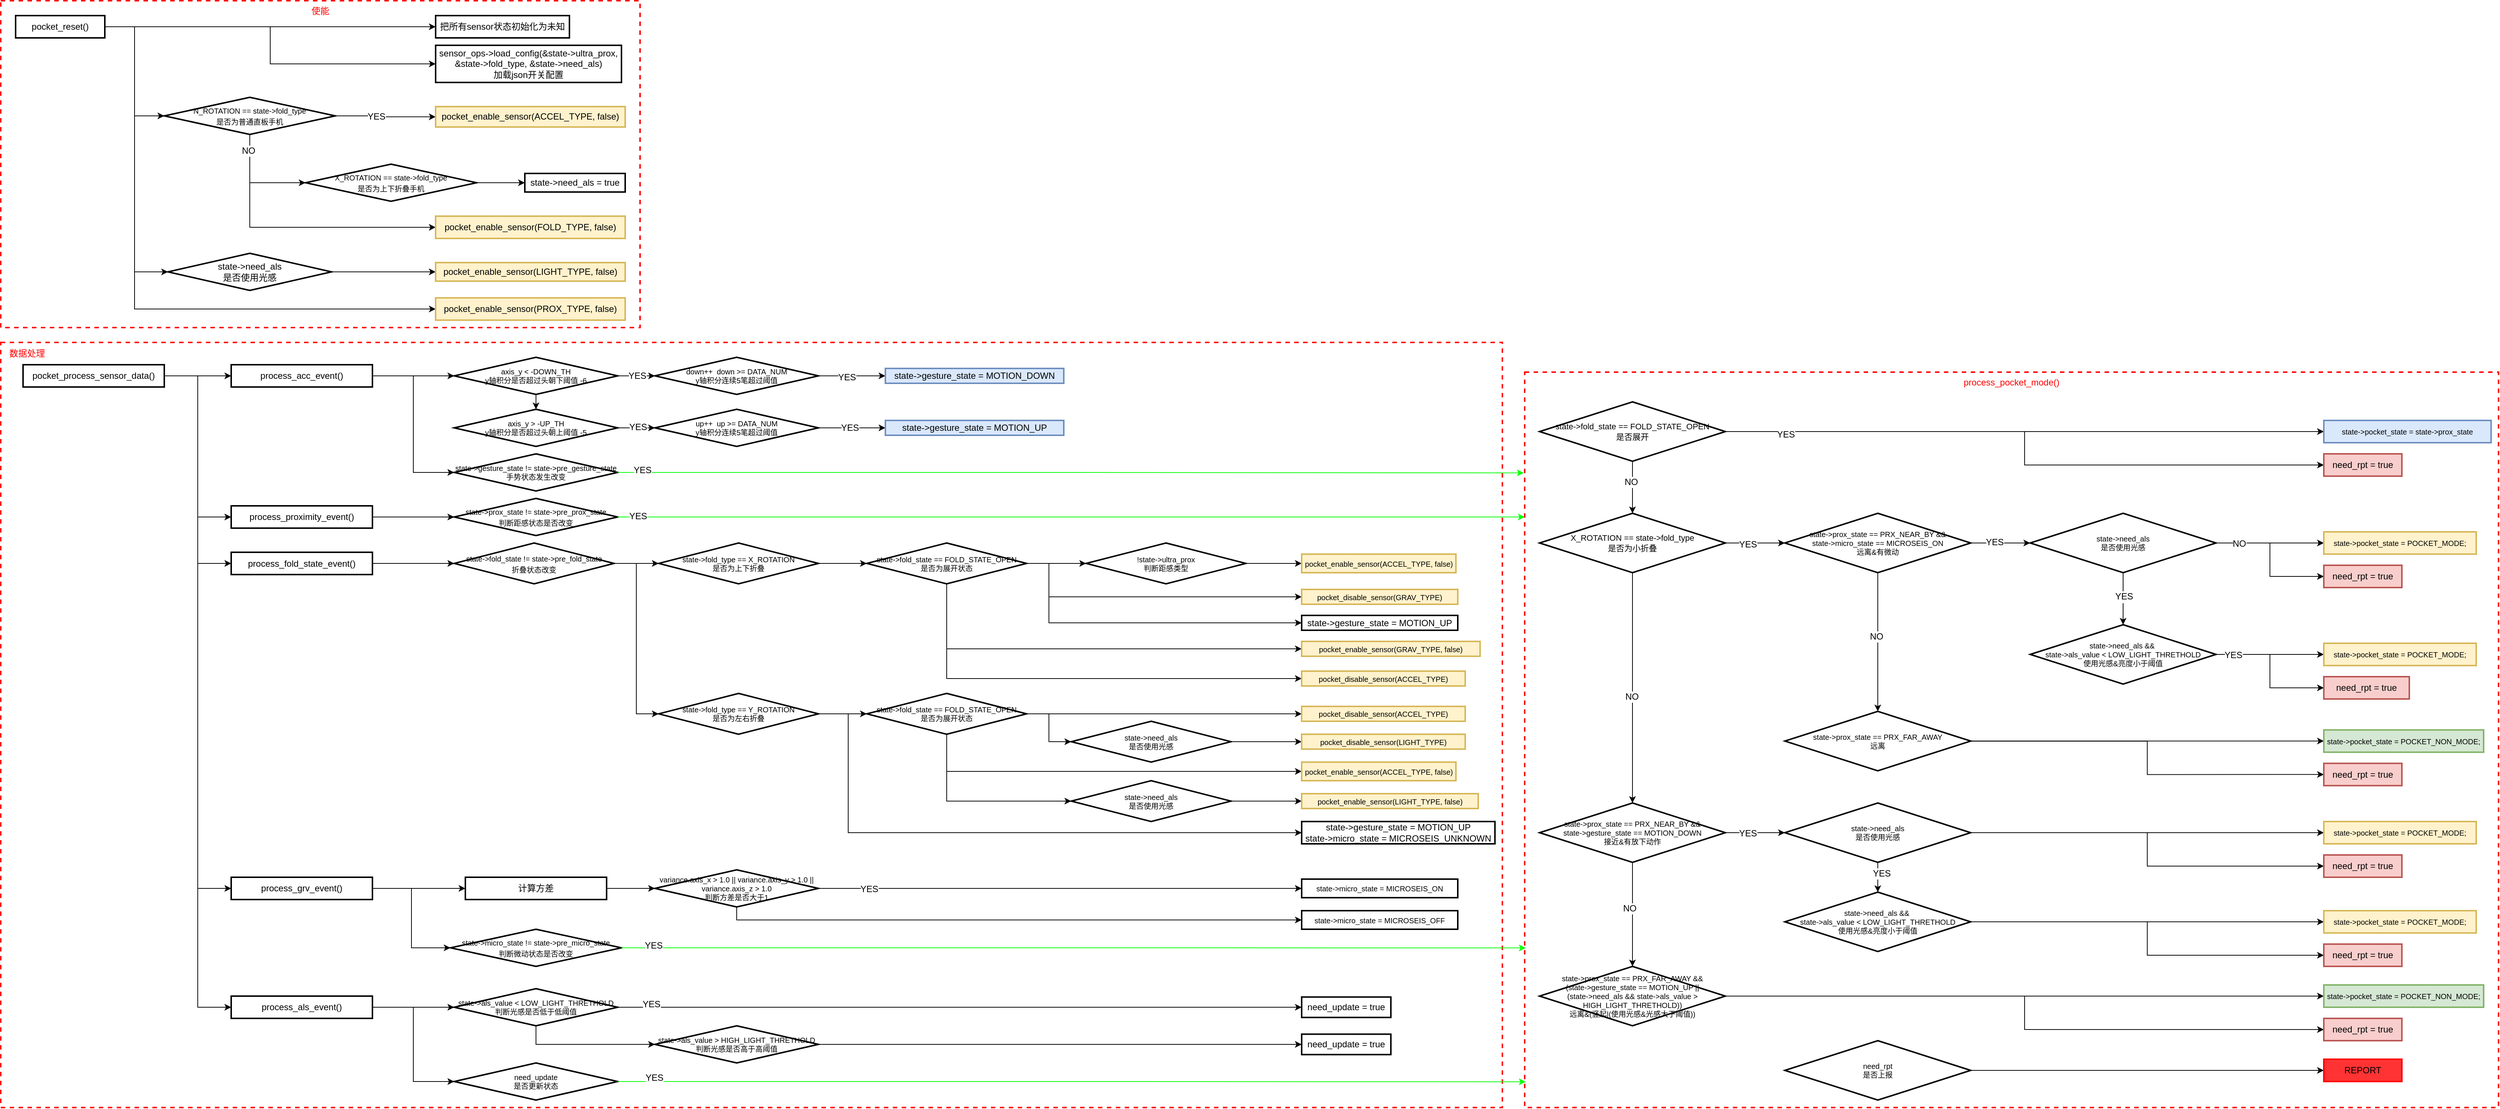 <mxfile version="24.6.5" type="github">
  <diagram name="第 1 页" id="mvP9hgw5OhRqE8Y1hkNj">
    <mxGraphModel dx="6480" dy="946" grid="1" gridSize="10" guides="1" tooltips="1" connect="1" arrows="1" fold="1" page="1" pageScale="1" pageWidth="4681" pageHeight="3300" math="0" shadow="0">
      <root>
        <mxCell id="0" />
        <mxCell id="1" parent="0" />
        <mxCell id="q0KccbDD00Mu1ACWChZq-211" value="" style="group" vertex="1" connectable="0" parent="1">
          <mxGeometry x="-4060" y="1270" width="2020" height="1030" as="geometry" />
        </mxCell>
        <mxCell id="q0KccbDD00Mu1ACWChZq-207" value="" style="group;strokeColor=#FF0000;dashed=1;movable=1;resizable=1;rotatable=1;deletable=1;editable=1;locked=0;connectable=1;container=0;strokeWidth=2;" vertex="1" connectable="0" parent="q0KccbDD00Mu1ACWChZq-211">
          <mxGeometry width="2020" height="1030" as="geometry" />
        </mxCell>
        <mxCell id="q0KccbDD00Mu1ACWChZq-208" value="&lt;font color=&quot;#ff0000&quot;&gt;数据处理&lt;/font&gt;" style="text;html=1;align=center;verticalAlign=middle;resizable=1;points=[];autosize=1;strokeColor=none;fillColor=none;fontFamily=Helvetica;fontSize=12;fontColor=default;movable=1;rotatable=1;deletable=1;editable=1;locked=0;connectable=1;" vertex="1" parent="q0KccbDD00Mu1ACWChZq-211">
          <mxGeometry width="70" height="30" as="geometry" />
        </mxCell>
        <mxCell id="q0KccbDD00Mu1ACWChZq-40" style="edgeStyle=orthogonalEdgeStyle;rounded=0;orthogonalLoop=1;jettySize=auto;html=1;fontFamily=Helvetica;fontSize=12;fontColor=default;movable=1;resizable=1;rotatable=1;deletable=1;editable=1;locked=0;connectable=1;" edge="1" parent="q0KccbDD00Mu1ACWChZq-211" source="q0KccbDD00Mu1ACWChZq-33" target="q0KccbDD00Mu1ACWChZq-34">
          <mxGeometry relative="1" as="geometry" />
        </mxCell>
        <mxCell id="q0KccbDD00Mu1ACWChZq-41" style="edgeStyle=orthogonalEdgeStyle;rounded=0;orthogonalLoop=1;jettySize=auto;html=1;entryX=0;entryY=0.5;entryDx=0;entryDy=0;fontFamily=Helvetica;fontSize=12;fontColor=default;movable=1;resizable=1;rotatable=1;deletable=1;editable=1;locked=0;connectable=1;" edge="1" parent="q0KccbDD00Mu1ACWChZq-211" source="q0KccbDD00Mu1ACWChZq-33" target="q0KccbDD00Mu1ACWChZq-36">
          <mxGeometry relative="1" as="geometry" />
        </mxCell>
        <mxCell id="q0KccbDD00Mu1ACWChZq-42" style="edgeStyle=orthogonalEdgeStyle;rounded=0;orthogonalLoop=1;jettySize=auto;html=1;entryX=0;entryY=0.5;entryDx=0;entryDy=0;fontFamily=Helvetica;fontSize=12;fontColor=default;movable=1;resizable=1;rotatable=1;deletable=1;editable=1;locked=0;connectable=1;" edge="1" parent="q0KccbDD00Mu1ACWChZq-211" source="q0KccbDD00Mu1ACWChZq-33" target="q0KccbDD00Mu1ACWChZq-37">
          <mxGeometry relative="1" as="geometry" />
        </mxCell>
        <mxCell id="q0KccbDD00Mu1ACWChZq-43" style="edgeStyle=orthogonalEdgeStyle;rounded=0;orthogonalLoop=1;jettySize=auto;html=1;entryX=0;entryY=0.5;entryDx=0;entryDy=0;fontFamily=Helvetica;fontSize=12;fontColor=default;movable=1;resizable=1;rotatable=1;deletable=1;editable=1;locked=0;connectable=1;" edge="1" parent="q0KccbDD00Mu1ACWChZq-211" source="q0KccbDD00Mu1ACWChZq-33" target="q0KccbDD00Mu1ACWChZq-38">
          <mxGeometry relative="1" as="geometry" />
        </mxCell>
        <mxCell id="q0KccbDD00Mu1ACWChZq-44" style="edgeStyle=orthogonalEdgeStyle;rounded=0;orthogonalLoop=1;jettySize=auto;html=1;entryX=0;entryY=0.5;entryDx=0;entryDy=0;fontFamily=Helvetica;fontSize=12;fontColor=default;movable=1;resizable=1;rotatable=1;deletable=1;editable=1;locked=0;connectable=1;" edge="1" parent="q0KccbDD00Mu1ACWChZq-211" source="q0KccbDD00Mu1ACWChZq-33" target="q0KccbDD00Mu1ACWChZq-39">
          <mxGeometry relative="1" as="geometry" />
        </mxCell>
        <mxCell id="q0KccbDD00Mu1ACWChZq-33" value="pocket_process_sensor_data()" style="whiteSpace=wrap;html=1;strokeColor=default;strokeWidth=2;align=center;verticalAlign=middle;fontFamily=Helvetica;fontSize=12;fontColor=default;fillColor=default;movable=1;resizable=1;rotatable=1;deletable=1;editable=1;locked=0;connectable=1;" vertex="1" parent="q0KccbDD00Mu1ACWChZq-211">
          <mxGeometry x="30" y="30" width="190" height="30" as="geometry" />
        </mxCell>
        <mxCell id="q0KccbDD00Mu1ACWChZq-195" style="edgeStyle=orthogonalEdgeStyle;rounded=0;orthogonalLoop=1;jettySize=auto;html=1;entryX=0;entryY=0.5;entryDx=0;entryDy=0;fontFamily=Helvetica;fontSize=12;fontColor=default;movable=1;resizable=1;rotatable=1;deletable=1;editable=1;locked=0;connectable=1;" edge="1" parent="q0KccbDD00Mu1ACWChZq-211" source="q0KccbDD00Mu1ACWChZq-39" target="q0KccbDD00Mu1ACWChZq-194">
          <mxGeometry relative="1" as="geometry" />
        </mxCell>
        <mxCell id="q0KccbDD00Mu1ACWChZq-204" style="edgeStyle=orthogonalEdgeStyle;rounded=0;orthogonalLoop=1;jettySize=auto;html=1;entryX=0;entryY=0.5;entryDx=0;entryDy=0;fontFamily=Helvetica;fontSize=12;fontColor=default;movable=1;resizable=1;rotatable=1;deletable=1;editable=1;locked=0;connectable=1;" edge="1" parent="q0KccbDD00Mu1ACWChZq-211" source="q0KccbDD00Mu1ACWChZq-39" target="q0KccbDD00Mu1ACWChZq-203">
          <mxGeometry relative="1" as="geometry" />
        </mxCell>
        <mxCell id="q0KccbDD00Mu1ACWChZq-39" value="process_als_event()" style="whiteSpace=wrap;html=1;strokeColor=default;strokeWidth=2;align=center;verticalAlign=middle;fontFamily=Helvetica;fontSize=12;fontColor=default;fillColor=default;movable=1;resizable=1;rotatable=1;deletable=1;editable=1;locked=0;connectable=1;" vertex="1" parent="q0KccbDD00Mu1ACWChZq-211">
          <mxGeometry x="310" y="880" width="190" height="30" as="geometry" />
        </mxCell>
        <mxCell id="q0KccbDD00Mu1ACWChZq-197" value="" style="edgeStyle=orthogonalEdgeStyle;rounded=0;orthogonalLoop=1;jettySize=auto;html=1;fontFamily=Helvetica;fontSize=12;fontColor=default;movable=1;resizable=1;rotatable=1;deletable=1;editable=1;locked=0;connectable=1;" edge="1" parent="q0KccbDD00Mu1ACWChZq-211" source="q0KccbDD00Mu1ACWChZq-194" target="q0KccbDD00Mu1ACWChZq-196">
          <mxGeometry relative="1" as="geometry" />
        </mxCell>
        <mxCell id="q0KccbDD00Mu1ACWChZq-202" value="YES" style="edgeLabel;html=1;align=center;verticalAlign=middle;resizable=1;points=[];strokeColor=default;strokeWidth=2;fontFamily=Helvetica;fontSize=12;fontColor=default;fillColor=default;movable=1;rotatable=1;deletable=1;editable=1;locked=0;connectable=1;" vertex="1" connectable="0" parent="q0KccbDD00Mu1ACWChZq-197">
          <mxGeometry x="-0.902" y="4" relative="1" as="geometry">
            <mxPoint as="offset" />
          </mxGeometry>
        </mxCell>
        <mxCell id="q0KccbDD00Mu1ACWChZq-199" style="edgeStyle=orthogonalEdgeStyle;rounded=0;orthogonalLoop=1;jettySize=auto;html=1;entryX=0;entryY=0.5;entryDx=0;entryDy=0;fontFamily=Helvetica;fontSize=12;fontColor=default;movable=1;resizable=1;rotatable=1;deletable=1;editable=1;locked=0;connectable=1;" edge="1" parent="q0KccbDD00Mu1ACWChZq-211" source="q0KccbDD00Mu1ACWChZq-194" target="q0KccbDD00Mu1ACWChZq-198">
          <mxGeometry relative="1" as="geometry">
            <Array as="points">
              <mxPoint x="720" y="945" />
            </Array>
          </mxGeometry>
        </mxCell>
        <mxCell id="q0KccbDD00Mu1ACWChZq-194" value="state-&amp;gt;als_value &amp;lt; LOW_LIGHT_THRETHOLD&lt;div&gt;判断光感是否低于低阈值&lt;/div&gt;" style="rhombus;whiteSpace=wrap;html=1;strokeColor=default;strokeWidth=2;align=center;verticalAlign=middle;fontFamily=Helvetica;fontSize=10;fontColor=default;fillColor=default;movable=1;resizable=1;rotatable=1;deletable=1;editable=1;locked=0;connectable=1;" vertex="1" parent="q0KccbDD00Mu1ACWChZq-211">
          <mxGeometry x="610" y="870" width="220" height="50" as="geometry" />
        </mxCell>
        <mxCell id="q0KccbDD00Mu1ACWChZq-196" value="need_update = true" style="whiteSpace=wrap;html=1;fontSize=12;strokeWidth=2;movable=1;resizable=1;rotatable=1;deletable=1;editable=1;locked=0;connectable=1;" vertex="1" parent="q0KccbDD00Mu1ACWChZq-211">
          <mxGeometry x="1750" y="881.25" width="120" height="27.5" as="geometry" />
        </mxCell>
        <mxCell id="q0KccbDD00Mu1ACWChZq-201" style="edgeStyle=orthogonalEdgeStyle;rounded=0;orthogonalLoop=1;jettySize=auto;html=1;entryX=0;entryY=0.5;entryDx=0;entryDy=0;fontFamily=Helvetica;fontSize=12;fontColor=default;movable=1;resizable=1;rotatable=1;deletable=1;editable=1;locked=0;connectable=1;" edge="1" parent="q0KccbDD00Mu1ACWChZq-211" source="q0KccbDD00Mu1ACWChZq-198" target="q0KccbDD00Mu1ACWChZq-200">
          <mxGeometry relative="1" as="geometry" />
        </mxCell>
        <mxCell id="q0KccbDD00Mu1ACWChZq-198" value="state-&amp;gt;als_value &amp;gt; HIGH_LIGHT_THRETHOLD&lt;div&gt;判断光感是否高于高阈值&lt;/div&gt;" style="rhombus;whiteSpace=wrap;html=1;strokeColor=default;strokeWidth=2;align=center;verticalAlign=middle;fontFamily=Helvetica;fontSize=10;fontColor=default;fillColor=default;movable=1;resizable=1;rotatable=1;deletable=1;editable=1;locked=0;connectable=1;" vertex="1" parent="q0KccbDD00Mu1ACWChZq-211">
          <mxGeometry x="880" y="920" width="220" height="50" as="geometry" />
        </mxCell>
        <mxCell id="q0KccbDD00Mu1ACWChZq-200" value="need_update = true" style="whiteSpace=wrap;html=1;fontSize=12;strokeWidth=2;movable=1;resizable=1;rotatable=1;deletable=1;editable=1;locked=0;connectable=1;" vertex="1" parent="q0KccbDD00Mu1ACWChZq-211">
          <mxGeometry x="1750" y="931.25" width="120" height="27.5" as="geometry" />
        </mxCell>
        <mxCell id="q0KccbDD00Mu1ACWChZq-203" value="need_update&lt;div&gt;是否更新状态&lt;/div&gt;" style="rhombus;whiteSpace=wrap;html=1;strokeColor=default;strokeWidth=2;align=center;verticalAlign=middle;fontFamily=Helvetica;fontSize=10;fontColor=default;fillColor=default;movable=1;resizable=1;rotatable=1;deletable=1;editable=1;locked=0;connectable=1;" vertex="1" parent="q0KccbDD00Mu1ACWChZq-211">
          <mxGeometry x="610" y="970" width="220" height="50" as="geometry" />
        </mxCell>
        <mxCell id="q0KccbDD00Mu1ACWChZq-189" value="&lt;span style=&quot;font-size: 10px;&quot;&gt;state-&amp;gt;micro_state != state-&amp;gt;pre_micro_state&lt;/span&gt;&lt;br&gt;&lt;div&gt;&lt;span style=&quot;font-size: 10px;&quot;&gt;判断微动状态是否改变&lt;/span&gt;&lt;/div&gt;" style="rhombus;whiteSpace=wrap;html=1;strokeWidth=2;movable=1;resizable=1;rotatable=1;deletable=1;editable=1;locked=0;connectable=1;" vertex="1" parent="q0KccbDD00Mu1ACWChZq-211">
          <mxGeometry x="605" y="790" width="230" height="50" as="geometry" />
        </mxCell>
        <mxCell id="q0KccbDD00Mu1ACWChZq-175" value="" style="edgeStyle=orthogonalEdgeStyle;rounded=0;orthogonalLoop=1;jettySize=auto;html=1;fontFamily=Helvetica;fontSize=12;fontColor=default;movable=1;resizable=1;rotatable=1;deletable=1;editable=1;locked=0;connectable=1;" edge="1" parent="q0KccbDD00Mu1ACWChZq-211" source="q0KccbDD00Mu1ACWChZq-38" target="q0KccbDD00Mu1ACWChZq-174">
          <mxGeometry relative="1" as="geometry" />
        </mxCell>
        <mxCell id="q0KccbDD00Mu1ACWChZq-190" style="edgeStyle=orthogonalEdgeStyle;rounded=0;orthogonalLoop=1;jettySize=auto;html=1;entryX=0;entryY=0.5;entryDx=0;entryDy=0;fontFamily=Helvetica;fontSize=12;fontColor=default;movable=1;resizable=1;rotatable=1;deletable=1;editable=1;locked=0;connectable=1;" edge="1" parent="q0KccbDD00Mu1ACWChZq-211" source="q0KccbDD00Mu1ACWChZq-38" target="q0KccbDD00Mu1ACWChZq-189">
          <mxGeometry relative="1" as="geometry" />
        </mxCell>
        <mxCell id="q0KccbDD00Mu1ACWChZq-38" value="process_grv_event()" style="whiteSpace=wrap;html=1;strokeColor=default;strokeWidth=2;align=center;verticalAlign=middle;fontFamily=Helvetica;fontSize=12;fontColor=default;fillColor=default;movable=1;resizable=1;rotatable=1;deletable=1;editable=1;locked=0;connectable=1;" vertex="1" parent="q0KccbDD00Mu1ACWChZq-211">
          <mxGeometry x="310" y="720" width="190" height="30" as="geometry" />
        </mxCell>
        <mxCell id="q0KccbDD00Mu1ACWChZq-179" style="edgeStyle=orthogonalEdgeStyle;rounded=0;orthogonalLoop=1;jettySize=auto;html=1;entryX=0;entryY=0.5;entryDx=0;entryDy=0;fontFamily=Helvetica;fontSize=12;fontColor=default;movable=1;resizable=1;rotatable=1;deletable=1;editable=1;locked=0;connectable=1;" edge="1" parent="q0KccbDD00Mu1ACWChZq-211" source="q0KccbDD00Mu1ACWChZq-174" target="q0KccbDD00Mu1ACWChZq-176">
          <mxGeometry relative="1" as="geometry" />
        </mxCell>
        <mxCell id="q0KccbDD00Mu1ACWChZq-174" value="计算方差" style="whiteSpace=wrap;html=1;strokeColor=default;strokeWidth=2;align=center;verticalAlign=middle;fontFamily=Helvetica;fontSize=12;fontColor=default;fillColor=default;movable=1;resizable=1;rotatable=1;deletable=1;editable=1;locked=0;connectable=1;" vertex="1" parent="q0KccbDD00Mu1ACWChZq-211">
          <mxGeometry x="625" y="720" width="190" height="30" as="geometry" />
        </mxCell>
        <mxCell id="q0KccbDD00Mu1ACWChZq-178" value="" style="edgeStyle=orthogonalEdgeStyle;rounded=0;orthogonalLoop=1;jettySize=auto;html=1;fontFamily=Helvetica;fontSize=12;fontColor=default;movable=1;resizable=1;rotatable=1;deletable=1;editable=1;locked=0;connectable=1;" edge="1" parent="q0KccbDD00Mu1ACWChZq-211" source="q0KccbDD00Mu1ACWChZq-176" target="q0KccbDD00Mu1ACWChZq-177">
          <mxGeometry relative="1" as="geometry" />
        </mxCell>
        <mxCell id="q0KccbDD00Mu1ACWChZq-182" value="" style="edgeLabel;html=1;align=center;verticalAlign=middle;resizable=1;points=[];strokeColor=default;strokeWidth=2;fontFamily=Helvetica;fontSize=12;fontColor=default;fillColor=default;movable=1;rotatable=1;deletable=1;editable=1;locked=0;connectable=1;" vertex="1" connectable="0" parent="q0KccbDD00Mu1ACWChZq-178">
          <mxGeometry x="-0.455" y="-2" relative="1" as="geometry">
            <mxPoint as="offset" />
          </mxGeometry>
        </mxCell>
        <mxCell id="q0KccbDD00Mu1ACWChZq-183" value="YES" style="edgeLabel;html=1;align=center;verticalAlign=middle;resizable=1;points=[];strokeColor=default;strokeWidth=2;fontFamily=Helvetica;fontSize=12;fontColor=default;fillColor=default;movable=1;rotatable=1;deletable=1;editable=1;locked=0;connectable=1;" vertex="1" connectable="0" parent="q0KccbDD00Mu1ACWChZq-178">
          <mxGeometry x="-0.79" y="-1" relative="1" as="geometry">
            <mxPoint as="offset" />
          </mxGeometry>
        </mxCell>
        <mxCell id="q0KccbDD00Mu1ACWChZq-181" style="edgeStyle=orthogonalEdgeStyle;rounded=0;orthogonalLoop=1;jettySize=auto;html=1;entryX=0;entryY=0.5;entryDx=0;entryDy=0;fontFamily=Helvetica;fontSize=12;fontColor=default;movable=1;resizable=1;rotatable=1;deletable=1;editable=1;locked=0;connectable=1;" edge="1" parent="q0KccbDD00Mu1ACWChZq-211" source="q0KccbDD00Mu1ACWChZq-176" target="q0KccbDD00Mu1ACWChZq-180">
          <mxGeometry relative="1" as="geometry">
            <Array as="points">
              <mxPoint x="990" y="778" />
            </Array>
          </mxGeometry>
        </mxCell>
        <mxCell id="q0KccbDD00Mu1ACWChZq-176" value="variance.axis_x &amp;gt; 1.0 || variance.axis_y &amp;gt; 1.0 || variance.axis_z &amp;gt; 1.0&lt;div&gt;判断方差是否大于1&lt;/div&gt;" style="rhombus;whiteSpace=wrap;html=1;strokeColor=default;strokeWidth=2;align=center;verticalAlign=middle;fontFamily=Helvetica;fontSize=10;fontColor=default;fillColor=default;movable=1;resizable=1;rotatable=1;deletable=1;editable=1;locked=0;connectable=1;" vertex="1" parent="q0KccbDD00Mu1ACWChZq-211">
          <mxGeometry x="880" y="710" width="220" height="50" as="geometry" />
        </mxCell>
        <mxCell id="q0KccbDD00Mu1ACWChZq-177" value="state-&amp;gt;micro_state = MICROSEIS_ON" style="whiteSpace=wrap;html=1;fontSize=10;strokeWidth=2;movable=1;resizable=1;rotatable=1;deletable=1;editable=1;locked=0;connectable=1;" vertex="1" parent="q0KccbDD00Mu1ACWChZq-211">
          <mxGeometry x="1750" y="722.5" width="210" height="25" as="geometry" />
        </mxCell>
        <mxCell id="q0KccbDD00Mu1ACWChZq-180" value="state-&amp;gt;micro_state = MICROSEIS_OFF" style="whiteSpace=wrap;html=1;fontSize=10;strokeWidth=2;movable=1;resizable=1;rotatable=1;deletable=1;editable=1;locked=0;connectable=1;" vertex="1" parent="q0KccbDD00Mu1ACWChZq-211">
          <mxGeometry x="1750" y="765" width="210" height="25" as="geometry" />
        </mxCell>
        <mxCell id="q0KccbDD00Mu1ACWChZq-73" value="" style="edgeStyle=orthogonalEdgeStyle;rounded=0;orthogonalLoop=1;jettySize=auto;html=1;fontFamily=Helvetica;fontSize=12;fontColor=default;movable=1;resizable=1;rotatable=1;deletable=1;editable=1;locked=0;connectable=1;" edge="1" parent="q0KccbDD00Mu1ACWChZq-211" source="q0KccbDD00Mu1ACWChZq-37" target="q0KccbDD00Mu1ACWChZq-72">
          <mxGeometry relative="1" as="geometry" />
        </mxCell>
        <mxCell id="q0KccbDD00Mu1ACWChZq-37" value="process_fold_state_event()" style="whiteSpace=wrap;html=1;strokeColor=default;strokeWidth=2;align=center;verticalAlign=middle;fontFamily=Helvetica;fontSize=12;fontColor=default;fillColor=default;movable=1;resizable=1;rotatable=1;deletable=1;editable=1;locked=0;connectable=1;" vertex="1" parent="q0KccbDD00Mu1ACWChZq-211">
          <mxGeometry x="310" y="282.5" width="190" height="30" as="geometry" />
        </mxCell>
        <mxCell id="q0KccbDD00Mu1ACWChZq-115" style="edgeStyle=orthogonalEdgeStyle;rounded=0;orthogonalLoop=1;jettySize=auto;html=1;entryX=0;entryY=0.5;entryDx=0;entryDy=0;fontFamily=Helvetica;fontSize=12;fontColor=default;movable=1;resizable=1;rotatable=1;deletable=1;editable=1;locked=0;connectable=1;" edge="1" parent="q0KccbDD00Mu1ACWChZq-211" source="q0KccbDD00Mu1ACWChZq-36" target="q0KccbDD00Mu1ACWChZq-114">
          <mxGeometry relative="1" as="geometry" />
        </mxCell>
        <mxCell id="q0KccbDD00Mu1ACWChZq-36" value="process_proximity_event()" style="whiteSpace=wrap;html=1;strokeColor=default;strokeWidth=2;align=center;verticalAlign=middle;fontFamily=Helvetica;fontSize=12;fontColor=default;fillColor=default;movable=1;resizable=1;rotatable=1;deletable=1;editable=1;locked=0;connectable=1;" vertex="1" parent="q0KccbDD00Mu1ACWChZq-211">
          <mxGeometry x="310" y="220" width="190" height="30" as="geometry" />
        </mxCell>
        <mxCell id="q0KccbDD00Mu1ACWChZq-114" value="&lt;font style=&quot;font-size: 10px;&quot;&gt;state-&amp;gt;prox_state != state-&amp;gt;pre_prox_state&lt;/font&gt;&lt;div&gt;&lt;font style=&quot;font-size: 10px;&quot;&gt;判断距感状态是否改变&lt;/font&gt;&lt;/div&gt;" style="rhombus;whiteSpace=wrap;html=1;strokeColor=default;strokeWidth=2;align=center;verticalAlign=middle;fontFamily=Helvetica;fontSize=12;fontColor=default;fillColor=default;movable=1;resizable=1;rotatable=1;deletable=1;editable=1;locked=0;connectable=1;" vertex="1" parent="q0KccbDD00Mu1ACWChZq-211">
          <mxGeometry x="610" y="210" width="220" height="50" as="geometry" />
        </mxCell>
        <mxCell id="q0KccbDD00Mu1ACWChZq-159" style="edgeStyle=orthogonalEdgeStyle;rounded=0;orthogonalLoop=1;jettySize=auto;html=1;entryX=0;entryY=0.5;entryDx=0;entryDy=0;fontFamily=Helvetica;fontSize=12;fontColor=default;movable=1;resizable=1;rotatable=1;deletable=1;editable=1;locked=0;connectable=1;" edge="1" parent="q0KccbDD00Mu1ACWChZq-211" source="q0KccbDD00Mu1ACWChZq-34" target="q0KccbDD00Mu1ACWChZq-153">
          <mxGeometry relative="1" as="geometry" />
        </mxCell>
        <mxCell id="q0KccbDD00Mu1ACWChZq-171" style="edgeStyle=orthogonalEdgeStyle;rounded=0;orthogonalLoop=1;jettySize=auto;html=1;entryX=0;entryY=0.5;entryDx=0;entryDy=0;fontFamily=Helvetica;fontSize=12;fontColor=default;movable=1;resizable=1;rotatable=1;deletable=1;editable=1;locked=0;connectable=1;" edge="1" parent="q0KccbDD00Mu1ACWChZq-211" source="q0KccbDD00Mu1ACWChZq-34" target="q0KccbDD00Mu1ACWChZq-170">
          <mxGeometry relative="1" as="geometry" />
        </mxCell>
        <mxCell id="q0KccbDD00Mu1ACWChZq-34" value="process_acc_event()" style="whiteSpace=wrap;html=1;strokeColor=default;strokeWidth=2;align=center;verticalAlign=middle;fontFamily=Helvetica;fontSize=12;fontColor=default;fillColor=default;movable=1;resizable=1;rotatable=1;deletable=1;editable=1;locked=0;connectable=1;" vertex="1" parent="q0KccbDD00Mu1ACWChZq-211">
          <mxGeometry x="310" y="30" width="190" height="30" as="geometry" />
        </mxCell>
        <mxCell id="q0KccbDD00Mu1ACWChZq-158" style="edgeStyle=orthogonalEdgeStyle;rounded=0;orthogonalLoop=1;jettySize=auto;html=1;entryX=0;entryY=0.5;entryDx=0;entryDy=0;fontFamily=Helvetica;fontSize=12;fontColor=default;movable=1;resizable=1;rotatable=1;deletable=1;editable=1;locked=0;connectable=1;" edge="1" parent="q0KccbDD00Mu1ACWChZq-211" source="q0KccbDD00Mu1ACWChZq-153" target="q0KccbDD00Mu1ACWChZq-154">
          <mxGeometry relative="1" as="geometry" />
        </mxCell>
        <mxCell id="q0KccbDD00Mu1ACWChZq-166" value="YES" style="edgeLabel;html=1;align=center;verticalAlign=middle;resizable=1;points=[];strokeColor=default;strokeWidth=2;fontFamily=Helvetica;fontSize=12;fontColor=default;fillColor=default;movable=1;rotatable=1;deletable=1;editable=1;locked=0;connectable=1;" vertex="1" connectable="0" parent="q0KccbDD00Mu1ACWChZq-158">
          <mxGeometry x="0.027" relative="1" as="geometry">
            <mxPoint as="offset" />
          </mxGeometry>
        </mxCell>
        <mxCell id="q0KccbDD00Mu1ACWChZq-165" style="edgeStyle=orthogonalEdgeStyle;rounded=0;orthogonalLoop=1;jettySize=auto;html=1;entryX=0.5;entryY=0;entryDx=0;entryDy=0;fontFamily=Helvetica;fontSize=12;fontColor=default;movable=1;resizable=1;rotatable=1;deletable=1;editable=1;locked=0;connectable=1;" edge="1" parent="q0KccbDD00Mu1ACWChZq-211" source="q0KccbDD00Mu1ACWChZq-153" target="q0KccbDD00Mu1ACWChZq-160">
          <mxGeometry relative="1" as="geometry" />
        </mxCell>
        <mxCell id="q0KccbDD00Mu1ACWChZq-153" value="&lt;span style=&quot;font-size: 10px;&quot;&gt;axis_y &amp;lt; -DOWN_TH&lt;/span&gt;&lt;br style=&quot;font-size: 10px;&quot;&gt;&lt;div style=&quot;font-size: 10px;&quot;&gt;&lt;span style=&quot;font-size: 10px;&quot;&gt;y轴积分是否超过头朝下阈值 -6&lt;/span&gt;&lt;/div&gt;" style="rhombus;whiteSpace=wrap;html=1;strokeColor=default;strokeWidth=2;align=center;verticalAlign=middle;fontFamily=Helvetica;fontSize=10;fontColor=default;fillColor=default;movable=1;resizable=1;rotatable=1;deletable=1;editable=1;locked=0;connectable=1;" vertex="1" parent="q0KccbDD00Mu1ACWChZq-211">
          <mxGeometry x="610" y="20" width="220" height="50" as="geometry" />
        </mxCell>
        <mxCell id="q0KccbDD00Mu1ACWChZq-156" style="edgeStyle=orthogonalEdgeStyle;rounded=0;orthogonalLoop=1;jettySize=auto;html=1;fontFamily=Helvetica;fontSize=12;fontColor=default;movable=1;resizable=1;rotatable=1;deletable=1;editable=1;locked=0;connectable=1;" edge="1" parent="q0KccbDD00Mu1ACWChZq-211" source="q0KccbDD00Mu1ACWChZq-154" target="q0KccbDD00Mu1ACWChZq-155">
          <mxGeometry relative="1" as="geometry" />
        </mxCell>
        <mxCell id="q0KccbDD00Mu1ACWChZq-168" value="YES" style="edgeLabel;html=1;align=center;verticalAlign=middle;resizable=1;points=[];strokeColor=default;strokeWidth=2;fontFamily=Helvetica;fontSize=12;fontColor=default;fillColor=default;movable=1;rotatable=1;deletable=1;editable=1;locked=0;connectable=1;" vertex="1" connectable="0" parent="q0KccbDD00Mu1ACWChZq-156">
          <mxGeometry x="-0.16" y="-2" relative="1" as="geometry">
            <mxPoint as="offset" />
          </mxGeometry>
        </mxCell>
        <mxCell id="q0KccbDD00Mu1ACWChZq-154" value="down++&amp;nbsp; down &amp;gt;= DATA_NUM&lt;br style=&quot;font-size: 10px;&quot;&gt;&lt;div style=&quot;font-size: 10px;&quot;&gt;&lt;span style=&quot;font-size: 10px;&quot;&gt;y轴积分连续5笔超过阈值&lt;/span&gt;&lt;/div&gt;" style="rhombus;whiteSpace=wrap;html=1;strokeColor=default;strokeWidth=2;align=center;verticalAlign=middle;fontFamily=Helvetica;fontSize=10;fontColor=default;fillColor=default;movable=1;resizable=1;rotatable=1;deletable=1;editable=1;locked=0;connectable=1;" vertex="1" parent="q0KccbDD00Mu1ACWChZq-211">
          <mxGeometry x="880" y="20" width="220" height="50" as="geometry" />
        </mxCell>
        <mxCell id="q0KccbDD00Mu1ACWChZq-155" value="state-&amp;gt;gesture_state = MOTION_DOWN" style="whiteSpace=wrap;html=1;strokeColor=#6c8ebf;strokeWidth=2;align=center;verticalAlign=middle;fontFamily=Helvetica;fontSize=12;fillColor=#dae8fc;movable=1;resizable=1;rotatable=1;deletable=1;editable=1;locked=0;connectable=1;" vertex="1" parent="q0KccbDD00Mu1ACWChZq-211">
          <mxGeometry x="1190" y="35" width="240" height="20" as="geometry" />
        </mxCell>
        <mxCell id="q0KccbDD00Mu1ACWChZq-164" style="edgeStyle=orthogonalEdgeStyle;rounded=0;orthogonalLoop=1;jettySize=auto;html=1;entryX=0;entryY=0.5;entryDx=0;entryDy=0;fontFamily=Helvetica;fontSize=12;fontColor=default;movable=1;resizable=1;rotatable=1;deletable=1;editable=1;locked=0;connectable=1;" edge="1" parent="q0KccbDD00Mu1ACWChZq-211" source="q0KccbDD00Mu1ACWChZq-160" target="q0KccbDD00Mu1ACWChZq-161">
          <mxGeometry relative="1" as="geometry" />
        </mxCell>
        <mxCell id="q0KccbDD00Mu1ACWChZq-167" value="YES" style="edgeLabel;html=1;align=center;verticalAlign=middle;resizable=1;points=[];strokeColor=default;strokeWidth=2;fontFamily=Helvetica;fontSize=12;fontColor=default;fillColor=default;movable=1;rotatable=1;deletable=1;editable=1;locked=0;connectable=1;" vertex="1" connectable="0" parent="q0KccbDD00Mu1ACWChZq-164">
          <mxGeometry x="0.069" y="1" relative="1" as="geometry">
            <mxPoint as="offset" />
          </mxGeometry>
        </mxCell>
        <mxCell id="q0KccbDD00Mu1ACWChZq-160" value="axis_y &amp;gt; -UP_TH&lt;br style=&quot;font-size: 10px;&quot;&gt;&lt;div style=&quot;font-size: 10px;&quot;&gt;&lt;span style=&quot;font-size: 10px;&quot;&gt;y轴积分是否超过头朝上阈值 -5&lt;/span&gt;&lt;/div&gt;" style="rhombus;whiteSpace=wrap;html=1;strokeColor=default;strokeWidth=2;align=center;verticalAlign=middle;fontFamily=Helvetica;fontSize=10;fontColor=default;fillColor=default;movable=1;resizable=1;rotatable=1;deletable=1;editable=1;locked=0;connectable=1;" vertex="1" parent="q0KccbDD00Mu1ACWChZq-211">
          <mxGeometry x="610" y="90" width="220" height="50" as="geometry" />
        </mxCell>
        <mxCell id="q0KccbDD00Mu1ACWChZq-163" style="edgeStyle=orthogonalEdgeStyle;rounded=0;orthogonalLoop=1;jettySize=auto;html=1;entryX=0;entryY=0.5;entryDx=0;entryDy=0;fontFamily=Helvetica;fontSize=12;fontColor=default;movable=1;resizable=1;rotatable=1;deletable=1;editable=1;locked=0;connectable=1;" edge="1" parent="q0KccbDD00Mu1ACWChZq-211" source="q0KccbDD00Mu1ACWChZq-161" target="q0KccbDD00Mu1ACWChZq-162">
          <mxGeometry relative="1" as="geometry" />
        </mxCell>
        <mxCell id="q0KccbDD00Mu1ACWChZq-169" value="YES" style="edgeLabel;html=1;align=center;verticalAlign=middle;resizable=1;points=[];strokeColor=default;strokeWidth=2;fontFamily=Helvetica;fontSize=12;fontColor=default;fillColor=default;movable=1;rotatable=1;deletable=1;editable=1;locked=0;connectable=1;" vertex="1" connectable="0" parent="q0KccbDD00Mu1ACWChZq-163">
          <mxGeometry x="-0.067" relative="1" as="geometry">
            <mxPoint as="offset" />
          </mxGeometry>
        </mxCell>
        <mxCell id="q0KccbDD00Mu1ACWChZq-161" value="up++&amp;nbsp; up &amp;gt;= DATA_NUM&lt;br style=&quot;font-size: 10px;&quot;&gt;&lt;div style=&quot;font-size: 10px;&quot;&gt;&lt;span style=&quot;font-size: 10px;&quot;&gt;y轴积分连续5笔超过阈值&lt;/span&gt;&lt;/div&gt;" style="rhombus;whiteSpace=wrap;html=1;strokeColor=default;strokeWidth=2;align=center;verticalAlign=middle;fontFamily=Helvetica;fontSize=10;fontColor=default;fillColor=default;movable=1;resizable=1;rotatable=1;deletable=1;editable=1;locked=0;connectable=1;" vertex="1" parent="q0KccbDD00Mu1ACWChZq-211">
          <mxGeometry x="880" y="90" width="220" height="50" as="geometry" />
        </mxCell>
        <mxCell id="q0KccbDD00Mu1ACWChZq-162" value="state-&amp;gt;gesture_state = MOTION_UP" style="whiteSpace=wrap;html=1;strokeColor=#6c8ebf;strokeWidth=2;align=center;verticalAlign=middle;fontFamily=Helvetica;fontSize=12;fillColor=#dae8fc;movable=1;resizable=1;rotatable=1;deletable=1;editable=1;locked=0;connectable=1;" vertex="1" parent="q0KccbDD00Mu1ACWChZq-211">
          <mxGeometry x="1190" y="105" width="240" height="20" as="geometry" />
        </mxCell>
        <mxCell id="q0KccbDD00Mu1ACWChZq-170" value="state-&amp;gt;gesture_state != state-&amp;gt;pre_gesture_state&lt;br&gt;&lt;div&gt;手势状态发生改变&lt;/div&gt;" style="rhombus;whiteSpace=wrap;html=1;strokeColor=default;strokeWidth=2;align=center;verticalAlign=middle;fontFamily=Helvetica;fontSize=10;fontColor=default;fillColor=default;movable=1;resizable=1;rotatable=1;deletable=1;editable=1;locked=0;connectable=1;" vertex="1" parent="q0KccbDD00Mu1ACWChZq-211">
          <mxGeometry x="610" y="150" width="220" height="50" as="geometry" />
        </mxCell>
        <mxCell id="q0KccbDD00Mu1ACWChZq-75" value="" style="edgeStyle=orthogonalEdgeStyle;rounded=0;orthogonalLoop=1;jettySize=auto;html=1;fontFamily=Helvetica;fontSize=12;fontColor=default;movable=1;resizable=1;rotatable=1;deletable=1;editable=1;locked=0;connectable=1;" edge="1" parent="q0KccbDD00Mu1ACWChZq-211" source="q0KccbDD00Mu1ACWChZq-72" target="q0KccbDD00Mu1ACWChZq-74">
          <mxGeometry relative="1" as="geometry" />
        </mxCell>
        <mxCell id="q0KccbDD00Mu1ACWChZq-92" style="edgeStyle=orthogonalEdgeStyle;rounded=0;orthogonalLoop=1;jettySize=auto;html=1;entryX=0;entryY=0.5;entryDx=0;entryDy=0;fontFamily=Helvetica;fontSize=12;fontColor=default;movable=1;resizable=1;rotatable=1;deletable=1;editable=1;locked=0;connectable=1;" edge="1" parent="q0KccbDD00Mu1ACWChZq-211" source="q0KccbDD00Mu1ACWChZq-72" target="q0KccbDD00Mu1ACWChZq-91">
          <mxGeometry relative="1" as="geometry" />
        </mxCell>
        <mxCell id="q0KccbDD00Mu1ACWChZq-72" value="&lt;font style=&quot;font-size: 10px;&quot;&gt;state-&amp;gt;fold_state != state-&amp;gt;pre_fold_state&lt;/font&gt;&lt;div&gt;&lt;span style=&quot;font-size: 10px;&quot;&gt;折叠状态改变&lt;/span&gt;&lt;/div&gt;" style="rhombus;whiteSpace=wrap;html=1;strokeWidth=2;movable=1;resizable=1;rotatable=1;deletable=1;editable=1;locked=0;connectable=1;" vertex="1" parent="q0KccbDD00Mu1ACWChZq-211">
          <mxGeometry x="610" y="270" width="215" height="55" as="geometry" />
        </mxCell>
        <mxCell id="q0KccbDD00Mu1ACWChZq-77" value="" style="edgeStyle=orthogonalEdgeStyle;rounded=0;orthogonalLoop=1;jettySize=auto;html=1;fontFamily=Helvetica;fontSize=12;fontColor=default;movable=1;resizable=1;rotatable=1;deletable=1;editable=1;locked=0;connectable=1;" edge="1" parent="q0KccbDD00Mu1ACWChZq-211" source="q0KccbDD00Mu1ACWChZq-74" target="q0KccbDD00Mu1ACWChZq-76">
          <mxGeometry relative="1" as="geometry" />
        </mxCell>
        <mxCell id="q0KccbDD00Mu1ACWChZq-74" value="&lt;font style=&quot;font-size: 10px;&quot;&gt;state-&amp;gt;fold_type == X_ROTATION&lt;br style=&quot;font-size: 10px;&quot;&gt;&lt;/font&gt;&lt;div style=&quot;font-size: 10px;&quot;&gt;&lt;font style=&quot;font-size: 10px;&quot;&gt;是否为上下折叠&lt;/font&gt;&lt;/div&gt;" style="rhombus;whiteSpace=wrap;html=1;strokeWidth=2;fontSize=10;movable=1;resizable=1;rotatable=1;deletable=1;editable=1;locked=0;connectable=1;" vertex="1" parent="q0KccbDD00Mu1ACWChZq-211">
          <mxGeometry x="885" y="270" width="215" height="55" as="geometry" />
        </mxCell>
        <mxCell id="q0KccbDD00Mu1ACWChZq-79" value="" style="edgeStyle=orthogonalEdgeStyle;rounded=0;orthogonalLoop=1;jettySize=auto;html=1;fontFamily=Helvetica;fontSize=12;fontColor=default;movable=1;resizable=1;rotatable=1;deletable=1;editable=1;locked=0;connectable=1;" edge="1" parent="q0KccbDD00Mu1ACWChZq-211" source="q0KccbDD00Mu1ACWChZq-76" target="q0KccbDD00Mu1ACWChZq-78">
          <mxGeometry relative="1" as="geometry" />
        </mxCell>
        <mxCell id="q0KccbDD00Mu1ACWChZq-84" style="edgeStyle=orthogonalEdgeStyle;rounded=0;orthogonalLoop=1;jettySize=auto;html=1;entryX=0;entryY=0.5;entryDx=0;entryDy=0;fontFamily=Helvetica;fontSize=12;fontColor=default;movable=1;resizable=1;rotatable=1;deletable=1;editable=1;locked=0;connectable=1;" edge="1" parent="q0KccbDD00Mu1ACWChZq-211" source="q0KccbDD00Mu1ACWChZq-76" target="q0KccbDD00Mu1ACWChZq-83">
          <mxGeometry relative="1" as="geometry">
            <Array as="points">
              <mxPoint x="1410" y="297.5" />
              <mxPoint x="1410" y="342.5" />
            </Array>
          </mxGeometry>
        </mxCell>
        <mxCell id="q0KccbDD00Mu1ACWChZq-86" style="edgeStyle=orthogonalEdgeStyle;rounded=0;orthogonalLoop=1;jettySize=auto;html=1;entryX=0;entryY=0.5;entryDx=0;entryDy=0;fontFamily=Helvetica;fontSize=12;fontColor=default;movable=1;resizable=1;rotatable=1;deletable=1;editable=1;locked=0;connectable=1;" edge="1" parent="q0KccbDD00Mu1ACWChZq-211" source="q0KccbDD00Mu1ACWChZq-76" target="q0KccbDD00Mu1ACWChZq-85">
          <mxGeometry relative="1" as="geometry">
            <Array as="points">
              <mxPoint x="1410" y="297.5" />
              <mxPoint x="1410" y="377.5" />
            </Array>
          </mxGeometry>
        </mxCell>
        <mxCell id="q0KccbDD00Mu1ACWChZq-88" style="edgeStyle=orthogonalEdgeStyle;rounded=0;orthogonalLoop=1;jettySize=auto;html=1;entryX=0;entryY=0.5;entryDx=0;entryDy=0;fontFamily=Helvetica;fontSize=12;fontColor=default;movable=1;resizable=1;rotatable=1;deletable=1;editable=1;locked=0;connectable=1;" edge="1" parent="q0KccbDD00Mu1ACWChZq-211" source="q0KccbDD00Mu1ACWChZq-76" target="q0KccbDD00Mu1ACWChZq-87">
          <mxGeometry relative="1" as="geometry">
            <Array as="points">
              <mxPoint x="1272" y="412.5" />
            </Array>
          </mxGeometry>
        </mxCell>
        <mxCell id="q0KccbDD00Mu1ACWChZq-90" style="edgeStyle=orthogonalEdgeStyle;rounded=0;orthogonalLoop=1;jettySize=auto;html=1;entryX=0;entryY=0.5;entryDx=0;entryDy=0;fontFamily=Helvetica;fontSize=12;fontColor=default;movable=1;resizable=1;rotatable=1;deletable=1;editable=1;locked=0;connectable=1;" edge="1" parent="q0KccbDD00Mu1ACWChZq-211" source="q0KccbDD00Mu1ACWChZq-76" target="q0KccbDD00Mu1ACWChZq-89">
          <mxGeometry relative="1" as="geometry">
            <Array as="points">
              <mxPoint x="1272" y="452.5" />
            </Array>
          </mxGeometry>
        </mxCell>
        <mxCell id="q0KccbDD00Mu1ACWChZq-76" value="state-&amp;gt;fold_state == FOLD_STATE_OPEN&lt;br&gt;&lt;div&gt;是否为展开状态&lt;/div&gt;" style="rhombus;whiteSpace=wrap;html=1;strokeWidth=2;fontSize=10;movable=1;resizable=1;rotatable=1;deletable=1;editable=1;locked=0;connectable=1;" vertex="1" parent="q0KccbDD00Mu1ACWChZq-211">
          <mxGeometry x="1165" y="270" width="215" height="55" as="geometry" />
        </mxCell>
        <mxCell id="q0KccbDD00Mu1ACWChZq-81" value="" style="edgeStyle=orthogonalEdgeStyle;rounded=0;orthogonalLoop=1;jettySize=auto;html=1;fontFamily=Helvetica;fontSize=12;fontColor=default;movable=1;resizable=1;rotatable=1;deletable=1;editable=1;locked=0;connectable=1;" edge="1" parent="q0KccbDD00Mu1ACWChZq-211" source="q0KccbDD00Mu1ACWChZq-78" target="q0KccbDD00Mu1ACWChZq-80">
          <mxGeometry relative="1" as="geometry" />
        </mxCell>
        <mxCell id="q0KccbDD00Mu1ACWChZq-78" value="!state-&amp;gt;ultra_prox&lt;div&gt;判断距感类型&lt;/div&gt;" style="rhombus;whiteSpace=wrap;html=1;strokeWidth=2;fontSize=10;movable=1;resizable=1;rotatable=1;deletable=1;editable=1;locked=0;connectable=1;" vertex="1" parent="q0KccbDD00Mu1ACWChZq-211">
          <mxGeometry x="1460" y="270" width="215" height="55" as="geometry" />
        </mxCell>
        <mxCell id="q0KccbDD00Mu1ACWChZq-80" value="pocket_enable_sensor(ACCEL_TYPE, false)" style="whiteSpace=wrap;html=1;fontSize=10;strokeWidth=2;fillColor=#fff2cc;strokeColor=#d6b656;movable=1;resizable=1;rotatable=1;deletable=1;editable=1;locked=0;connectable=1;" vertex="1" parent="q0KccbDD00Mu1ACWChZq-211">
          <mxGeometry x="1750" y="285" width="207.5" height="25" as="geometry" />
        </mxCell>
        <mxCell id="q0KccbDD00Mu1ACWChZq-83" value="pocket_disable_sensor(GRAV_TYPE)" style="whiteSpace=wrap;html=1;strokeColor=#d6b656;strokeWidth=2;align=center;verticalAlign=middle;fontFamily=Helvetica;fontSize=10;fillColor=#fff2cc;movable=1;resizable=1;rotatable=1;deletable=1;editable=1;locked=0;connectable=1;" vertex="1" parent="q0KccbDD00Mu1ACWChZq-211">
          <mxGeometry x="1750" y="332.5" width="210" height="20" as="geometry" />
        </mxCell>
        <mxCell id="q0KccbDD00Mu1ACWChZq-85" value="state-&amp;gt;gesture_state = MOTION_UP" style="whiteSpace=wrap;html=1;strokeColor=default;strokeWidth=2;align=center;verticalAlign=middle;fontFamily=Helvetica;fontSize=12;fontColor=default;fillColor=default;movable=1;resizable=1;rotatable=1;deletable=1;editable=1;locked=0;connectable=1;" vertex="1" parent="q0KccbDD00Mu1ACWChZq-211">
          <mxGeometry x="1750" y="367.5" width="210" height="20" as="geometry" />
        </mxCell>
        <mxCell id="q0KccbDD00Mu1ACWChZq-87" value="pocket_enable_sensor(GRAV_TYPE, false)" style="whiteSpace=wrap;html=1;strokeColor=#d6b656;strokeWidth=2;align=center;verticalAlign=middle;fontFamily=Helvetica;fontSize=10;fillColor=#fff2cc;movable=1;resizable=1;rotatable=1;deletable=1;editable=1;locked=0;connectable=1;" vertex="1" parent="q0KccbDD00Mu1ACWChZq-211">
          <mxGeometry x="1750" y="402.5" width="240" height="20" as="geometry" />
        </mxCell>
        <mxCell id="q0KccbDD00Mu1ACWChZq-89" value="pocket_disable_sensor(ACCEL_TYPE)" style="whiteSpace=wrap;html=1;strokeColor=#d6b656;strokeWidth=2;align=center;verticalAlign=middle;fontFamily=Helvetica;fontSize=10;fillColor=#fff2cc;movable=1;resizable=1;rotatable=1;deletable=1;editable=1;locked=0;connectable=1;" vertex="1" parent="q0KccbDD00Mu1ACWChZq-211">
          <mxGeometry x="1750" y="442.5" width="220" height="20" as="geometry" />
        </mxCell>
        <mxCell id="q0KccbDD00Mu1ACWChZq-94" style="edgeStyle=orthogonalEdgeStyle;rounded=0;orthogonalLoop=1;jettySize=auto;html=1;entryX=0;entryY=0.5;entryDx=0;entryDy=0;fontFamily=Helvetica;fontSize=12;fontColor=default;movable=1;resizable=1;rotatable=1;deletable=1;editable=1;locked=0;connectable=1;" edge="1" parent="q0KccbDD00Mu1ACWChZq-211" source="q0KccbDD00Mu1ACWChZq-91" target="q0KccbDD00Mu1ACWChZq-93">
          <mxGeometry relative="1" as="geometry" />
        </mxCell>
        <mxCell id="q0KccbDD00Mu1ACWChZq-111" style="edgeStyle=orthogonalEdgeStyle;rounded=0;orthogonalLoop=1;jettySize=auto;html=1;entryX=0;entryY=0.5;entryDx=0;entryDy=0;fontFamily=Helvetica;fontSize=12;fontColor=default;movable=1;resizable=1;rotatable=1;deletable=1;editable=1;locked=0;connectable=1;" edge="1" parent="q0KccbDD00Mu1ACWChZq-211" source="q0KccbDD00Mu1ACWChZq-91" target="q0KccbDD00Mu1ACWChZq-109">
          <mxGeometry relative="1" as="geometry">
            <Array as="points">
              <mxPoint x="1140" y="500.5" />
              <mxPoint x="1140" y="660.5" />
            </Array>
          </mxGeometry>
        </mxCell>
        <mxCell id="q0KccbDD00Mu1ACWChZq-91" value="&lt;font style=&quot;font-size: 10px;&quot;&gt;state-&amp;gt;fold_type == Y_ROTATION&lt;br style=&quot;font-size: 10px;&quot;&gt;&lt;/font&gt;&lt;div style=&quot;font-size: 10px;&quot;&gt;&lt;font style=&quot;font-size: 10px;&quot;&gt;是否为左右折叠&lt;/font&gt;&lt;/div&gt;" style="rhombus;whiteSpace=wrap;html=1;strokeWidth=2;fontSize=10;movable=1;resizable=1;rotatable=1;deletable=1;editable=1;locked=0;connectable=1;" vertex="1" parent="q0KccbDD00Mu1ACWChZq-211">
          <mxGeometry x="885" y="472.5" width="215" height="55" as="geometry" />
        </mxCell>
        <mxCell id="q0KccbDD00Mu1ACWChZq-97" style="edgeStyle=orthogonalEdgeStyle;rounded=0;orthogonalLoop=1;jettySize=auto;html=1;entryX=0;entryY=0.5;entryDx=0;entryDy=0;fontFamily=Helvetica;fontSize=12;fontColor=default;movable=1;resizable=1;rotatable=1;deletable=1;editable=1;locked=0;connectable=1;" edge="1" parent="q0KccbDD00Mu1ACWChZq-211" source="q0KccbDD00Mu1ACWChZq-93" target="q0KccbDD00Mu1ACWChZq-96">
          <mxGeometry relative="1" as="geometry" />
        </mxCell>
        <mxCell id="q0KccbDD00Mu1ACWChZq-99" style="edgeStyle=orthogonalEdgeStyle;rounded=0;orthogonalLoop=1;jettySize=auto;html=1;entryX=0;entryY=0.5;entryDx=0;entryDy=0;fontFamily=Helvetica;fontSize=12;fontColor=default;movable=1;resizable=1;rotatable=1;deletable=1;editable=1;locked=0;connectable=1;" edge="1" parent="q0KccbDD00Mu1ACWChZq-211" source="q0KccbDD00Mu1ACWChZq-93" target="q0KccbDD00Mu1ACWChZq-98">
          <mxGeometry relative="1" as="geometry" />
        </mxCell>
        <mxCell id="q0KccbDD00Mu1ACWChZq-104" style="edgeStyle=orthogonalEdgeStyle;rounded=0;orthogonalLoop=1;jettySize=auto;html=1;entryX=0;entryY=0.5;entryDx=0;entryDy=0;fontFamily=Helvetica;fontSize=12;fontColor=default;movable=1;resizable=1;rotatable=1;deletable=1;editable=1;locked=0;connectable=1;" edge="1" parent="q0KccbDD00Mu1ACWChZq-211" source="q0KccbDD00Mu1ACWChZq-93" target="q0KccbDD00Mu1ACWChZq-103">
          <mxGeometry relative="1" as="geometry">
            <Array as="points">
              <mxPoint x="1272" y="577.5" />
            </Array>
          </mxGeometry>
        </mxCell>
        <mxCell id="q0KccbDD00Mu1ACWChZq-108" style="edgeStyle=orthogonalEdgeStyle;rounded=0;orthogonalLoop=1;jettySize=auto;html=1;entryX=0;entryY=0.5;entryDx=0;entryDy=0;fontFamily=Helvetica;fontSize=12;fontColor=default;movable=1;resizable=1;rotatable=1;deletable=1;editable=1;locked=0;connectable=1;" edge="1" parent="q0KccbDD00Mu1ACWChZq-211" source="q0KccbDD00Mu1ACWChZq-93" target="q0KccbDD00Mu1ACWChZq-105">
          <mxGeometry relative="1" as="geometry">
            <Array as="points">
              <mxPoint x="1272" y="617.5" />
            </Array>
          </mxGeometry>
        </mxCell>
        <mxCell id="q0KccbDD00Mu1ACWChZq-93" value="state-&amp;gt;fold_state == FOLD_STATE_OPEN&lt;br&gt;&lt;div&gt;是否为展开状态&lt;/div&gt;" style="rhombus;whiteSpace=wrap;html=1;strokeWidth=2;fontSize=10;movable=1;resizable=1;rotatable=1;deletable=1;editable=1;locked=0;connectable=1;" vertex="1" parent="q0KccbDD00Mu1ACWChZq-211">
          <mxGeometry x="1165" y="472.5" width="215" height="55" as="geometry" />
        </mxCell>
        <mxCell id="q0KccbDD00Mu1ACWChZq-96" value="pocket_disable_sensor(ACCEL_TYPE)" style="whiteSpace=wrap;html=1;strokeColor=#d6b656;strokeWidth=2;align=center;verticalAlign=middle;fontFamily=Helvetica;fontSize=10;fillColor=#fff2cc;movable=1;resizable=1;rotatable=1;deletable=1;editable=1;locked=0;connectable=1;" vertex="1" parent="q0KccbDD00Mu1ACWChZq-211">
          <mxGeometry x="1750" y="490" width="220" height="20" as="geometry" />
        </mxCell>
        <mxCell id="q0KccbDD00Mu1ACWChZq-102" style="edgeStyle=orthogonalEdgeStyle;rounded=0;orthogonalLoop=1;jettySize=auto;html=1;entryX=0;entryY=0.5;entryDx=0;entryDy=0;fontFamily=Helvetica;fontSize=12;fontColor=default;movable=1;resizable=1;rotatable=1;deletable=1;editable=1;locked=0;connectable=1;" edge="1" parent="q0KccbDD00Mu1ACWChZq-211" source="q0KccbDD00Mu1ACWChZq-98" target="q0KccbDD00Mu1ACWChZq-101">
          <mxGeometry relative="1" as="geometry" />
        </mxCell>
        <mxCell id="q0KccbDD00Mu1ACWChZq-98" value="state-&amp;gt;need_als&lt;br&gt;&lt;div&gt;是否使用光感&lt;/div&gt;" style="rhombus;whiteSpace=wrap;html=1;strokeWidth=2;fontSize=10;movable=1;resizable=1;rotatable=1;deletable=1;editable=1;locked=0;connectable=1;" vertex="1" parent="q0KccbDD00Mu1ACWChZq-211">
          <mxGeometry x="1440" y="510" width="215" height="55" as="geometry" />
        </mxCell>
        <mxCell id="q0KccbDD00Mu1ACWChZq-101" value="pocket_disable_sensor(LIGHT_TYPE)" style="whiteSpace=wrap;html=1;strokeColor=#d6b656;strokeWidth=2;align=center;verticalAlign=middle;fontFamily=Helvetica;fontSize=10;fillColor=#fff2cc;movable=1;resizable=1;rotatable=1;deletable=1;editable=1;locked=0;connectable=1;" vertex="1" parent="q0KccbDD00Mu1ACWChZq-211">
          <mxGeometry x="1750" y="527.5" width="220" height="20" as="geometry" />
        </mxCell>
        <mxCell id="q0KccbDD00Mu1ACWChZq-103" value="pocket_enable_sensor(ACCEL_TYPE, false)" style="whiteSpace=wrap;html=1;fontSize=10;strokeWidth=2;fillColor=#fff2cc;strokeColor=#d6b656;movable=1;resizable=1;rotatable=1;deletable=1;editable=1;locked=0;connectable=1;" vertex="1" parent="q0KccbDD00Mu1ACWChZq-211">
          <mxGeometry x="1750" y="565" width="207.5" height="25" as="geometry" />
        </mxCell>
        <mxCell id="q0KccbDD00Mu1ACWChZq-107" style="edgeStyle=orthogonalEdgeStyle;rounded=0;orthogonalLoop=1;jettySize=auto;html=1;fontFamily=Helvetica;fontSize=12;fontColor=default;movable=1;resizable=1;rotatable=1;deletable=1;editable=1;locked=0;connectable=1;" edge="1" parent="q0KccbDD00Mu1ACWChZq-211" source="q0KccbDD00Mu1ACWChZq-105" target="q0KccbDD00Mu1ACWChZq-106">
          <mxGeometry relative="1" as="geometry" />
        </mxCell>
        <mxCell id="q0KccbDD00Mu1ACWChZq-105" value="state-&amp;gt;need_als&lt;br&gt;&lt;div&gt;是否使用光感&lt;/div&gt;" style="rhombus;whiteSpace=wrap;html=1;strokeWidth=2;fontSize=10;movable=1;resizable=1;rotatable=1;deletable=1;editable=1;locked=0;connectable=1;" vertex="1" parent="q0KccbDD00Mu1ACWChZq-211">
          <mxGeometry x="1440" y="590" width="215" height="55" as="geometry" />
        </mxCell>
        <mxCell id="q0KccbDD00Mu1ACWChZq-106" value="pocket_enable_sensor(LIGHT_TYPE, false)" style="whiteSpace=wrap;html=1;strokeColor=#d6b656;strokeWidth=2;align=center;verticalAlign=middle;fontFamily=Helvetica;fontSize=10;fillColor=#fff2cc;movable=1;resizable=1;rotatable=1;deletable=1;editable=1;locked=0;connectable=1;" vertex="1" parent="q0KccbDD00Mu1ACWChZq-211">
          <mxGeometry x="1750" y="607.5" width="237.5" height="20" as="geometry" />
        </mxCell>
        <mxCell id="q0KccbDD00Mu1ACWChZq-109" value="state-&amp;gt;gesture_state = MOTION_UP&lt;div&gt;state-&amp;gt;micro_state = MICROSEIS_UNKNOWN&lt;br&gt;&lt;/div&gt;" style="whiteSpace=wrap;html=1;strokeColor=default;strokeWidth=2;align=center;verticalAlign=middle;fontFamily=Helvetica;fontSize=12;fontColor=default;fillColor=default;movable=1;resizable=1;rotatable=1;deletable=1;editable=1;locked=0;connectable=1;" vertex="1" parent="q0KccbDD00Mu1ACWChZq-211">
          <mxGeometry x="1750" y="645" width="260" height="30" as="geometry" />
        </mxCell>
        <mxCell id="q0KccbDD00Mu1ACWChZq-212" style="edgeStyle=orthogonalEdgeStyle;rounded=0;orthogonalLoop=1;jettySize=auto;html=1;entryX=-0.001;entryY=0.137;entryDx=0;entryDy=0;entryPerimeter=0;fontFamily=Helvetica;fontSize=12;fontColor=default;strokeColor=#00FF00;" edge="1" parent="1" source="q0KccbDD00Mu1ACWChZq-170" target="q0KccbDD00Mu1ACWChZq-27">
          <mxGeometry relative="1" as="geometry" />
        </mxCell>
        <mxCell id="q0KccbDD00Mu1ACWChZq-214" value="YES" style="edgeLabel;html=1;align=center;verticalAlign=middle;resizable=0;points=[];strokeColor=default;strokeWidth=2;fontFamily=Helvetica;fontSize=12;fontColor=default;fillColor=default;" vertex="1" connectable="0" parent="q0KccbDD00Mu1ACWChZq-212">
          <mxGeometry x="-0.947" y="3" relative="1" as="geometry">
            <mxPoint as="offset" />
          </mxGeometry>
        </mxCell>
        <mxCell id="q0KccbDD00Mu1ACWChZq-216" style="edgeStyle=orthogonalEdgeStyle;rounded=0;orthogonalLoop=1;jettySize=auto;html=1;entryX=0;entryY=0.197;entryDx=0;entryDy=0;entryPerimeter=0;fontFamily=Helvetica;fontSize=12;fontColor=default;strokeColor=#00FF00;" edge="1" parent="1" source="q0KccbDD00Mu1ACWChZq-114" target="q0KccbDD00Mu1ACWChZq-27">
          <mxGeometry relative="1" as="geometry" />
        </mxCell>
        <mxCell id="q0KccbDD00Mu1ACWChZq-217" value="YES" style="edgeLabel;html=1;align=center;verticalAlign=middle;resizable=0;points=[];strokeColor=default;strokeWidth=2;fontFamily=Helvetica;fontSize=12;fontColor=default;fillColor=default;" vertex="1" connectable="0" parent="q0KccbDD00Mu1ACWChZq-216">
          <mxGeometry x="-0.956" y="1" relative="1" as="geometry">
            <mxPoint as="offset" />
          </mxGeometry>
        </mxCell>
        <mxCell id="q0KccbDD00Mu1ACWChZq-218" style="edgeStyle=orthogonalEdgeStyle;rounded=0;orthogonalLoop=1;jettySize=auto;html=1;entryX=0.001;entryY=0.783;entryDx=0;entryDy=0;entryPerimeter=0;fontFamily=Helvetica;fontSize=12;fontColor=default;strokeColor=#00FF00;" edge="1" parent="1" source="q0KccbDD00Mu1ACWChZq-189" target="q0KccbDD00Mu1ACWChZq-27">
          <mxGeometry relative="1" as="geometry" />
        </mxCell>
        <mxCell id="q0KccbDD00Mu1ACWChZq-221" value="YES" style="edgeLabel;html=1;align=center;verticalAlign=middle;resizable=0;points=[];strokeColor=default;strokeWidth=2;fontFamily=Helvetica;fontSize=12;fontColor=default;fillColor=default;" vertex="1" connectable="0" parent="q0KccbDD00Mu1ACWChZq-218">
          <mxGeometry x="-0.929" y="3" relative="1" as="geometry">
            <mxPoint as="offset" />
          </mxGeometry>
        </mxCell>
        <mxCell id="q0KccbDD00Mu1ACWChZq-219" style="edgeStyle=orthogonalEdgeStyle;rounded=0;orthogonalLoop=1;jettySize=auto;html=1;entryX=0.001;entryY=0.965;entryDx=0;entryDy=0;entryPerimeter=0;fontFamily=Helvetica;fontSize=12;fontColor=default;strokeColor=#00FF00;" edge="1" parent="1" source="q0KccbDD00Mu1ACWChZq-203" target="q0KccbDD00Mu1ACWChZq-27">
          <mxGeometry relative="1" as="geometry" />
        </mxCell>
        <mxCell id="q0KccbDD00Mu1ACWChZq-222" value="YES" style="edgeLabel;html=1;align=center;verticalAlign=middle;resizable=0;points=[];strokeColor=default;strokeWidth=2;fontFamily=Helvetica;fontSize=12;fontColor=default;fillColor=default;" vertex="1" connectable="0" parent="q0KccbDD00Mu1ACWChZq-219">
          <mxGeometry x="-0.921" y="5" relative="1" as="geometry">
            <mxPoint as="offset" />
          </mxGeometry>
        </mxCell>
        <mxCell id="q0KccbDD00Mu1ACWChZq-224" value="" style="group" vertex="1" connectable="0" parent="1">
          <mxGeometry x="-4060" y="810" width="860" height="440" as="geometry" />
        </mxCell>
        <mxCell id="q0KccbDD00Mu1ACWChZq-223" value="使能" style="group;strokeColor=#FF0000;dashed=1;strokeWidth=2;container=0;fontColor=#FF0000;" vertex="1" connectable="0" parent="q0KccbDD00Mu1ACWChZq-224">
          <mxGeometry width="860" height="440" as="geometry" />
        </mxCell>
        <mxCell id="q0KccbDD00Mu1ACWChZq-47" value="" style="edgeStyle=orthogonalEdgeStyle;rounded=0;orthogonalLoop=1;jettySize=auto;html=1;fontFamily=Helvetica;fontSize=12;fontColor=default;" edge="1" parent="q0KccbDD00Mu1ACWChZq-224" source="q0KccbDD00Mu1ACWChZq-45" target="q0KccbDD00Mu1ACWChZq-46">
          <mxGeometry relative="1" as="geometry" />
        </mxCell>
        <mxCell id="q0KccbDD00Mu1ACWChZq-49" value="" style="edgeStyle=orthogonalEdgeStyle;rounded=0;orthogonalLoop=1;jettySize=auto;html=1;fontFamily=Helvetica;fontSize=12;fontColor=default;" edge="1" parent="q0KccbDD00Mu1ACWChZq-224" source="q0KccbDD00Mu1ACWChZq-45" target="q0KccbDD00Mu1ACWChZq-48">
          <mxGeometry relative="1" as="geometry">
            <Array as="points">
              <mxPoint x="180" y="35" />
              <mxPoint x="180" y="155" />
            </Array>
          </mxGeometry>
        </mxCell>
        <mxCell id="q0KccbDD00Mu1ACWChZq-51" style="edgeStyle=orthogonalEdgeStyle;rounded=0;orthogonalLoop=1;jettySize=auto;html=1;entryX=0;entryY=0.5;entryDx=0;entryDy=0;fontFamily=Helvetica;fontSize=12;fontColor=default;" edge="1" parent="q0KccbDD00Mu1ACWChZq-224" source="q0KccbDD00Mu1ACWChZq-45" target="q0KccbDD00Mu1ACWChZq-50">
          <mxGeometry relative="1" as="geometry" />
        </mxCell>
        <mxCell id="q0KccbDD00Mu1ACWChZq-65" style="edgeStyle=orthogonalEdgeStyle;rounded=0;orthogonalLoop=1;jettySize=auto;html=1;entryX=0;entryY=0.5;entryDx=0;entryDy=0;fontFamily=Helvetica;fontSize=12;fontColor=default;" edge="1" parent="q0KccbDD00Mu1ACWChZq-224" source="q0KccbDD00Mu1ACWChZq-45" target="q0KccbDD00Mu1ACWChZq-64">
          <mxGeometry relative="1" as="geometry">
            <Array as="points">
              <mxPoint x="180" y="35" />
              <mxPoint x="180" y="365" />
            </Array>
          </mxGeometry>
        </mxCell>
        <mxCell id="q0KccbDD00Mu1ACWChZq-69" style="edgeStyle=orthogonalEdgeStyle;rounded=0;orthogonalLoop=1;jettySize=auto;html=1;entryX=0;entryY=0.5;entryDx=0;entryDy=0;fontFamily=Helvetica;fontSize=12;fontColor=default;" edge="1" parent="q0KccbDD00Mu1ACWChZq-224" source="q0KccbDD00Mu1ACWChZq-45" target="q0KccbDD00Mu1ACWChZq-68">
          <mxGeometry relative="1" as="geometry">
            <Array as="points">
              <mxPoint x="180" y="35" />
              <mxPoint x="180" y="415" />
            </Array>
          </mxGeometry>
        </mxCell>
        <mxCell id="q0KccbDD00Mu1ACWChZq-45" value="pocket_reset()" style="whiteSpace=wrap;html=1;strokeColor=default;strokeWidth=2;align=center;verticalAlign=middle;fontFamily=Helvetica;fontSize=12;fontColor=default;fillColor=default;container=0;" vertex="1" parent="q0KccbDD00Mu1ACWChZq-224">
          <mxGeometry x="20" y="20" width="120" height="30" as="geometry" />
        </mxCell>
        <mxCell id="q0KccbDD00Mu1ACWChZq-46" value="把所有sensor状态初始化为未知" style="whiteSpace=wrap;html=1;strokeColor=default;strokeWidth=2;align=center;verticalAlign=middle;fontFamily=Helvetica;fontSize=12;fontColor=default;fillColor=default;container=0;" vertex="1" parent="q0KccbDD00Mu1ACWChZq-224">
          <mxGeometry x="585" y="20" width="180" height="30" as="geometry" />
        </mxCell>
        <mxCell id="q0KccbDD00Mu1ACWChZq-53" value="" style="edgeStyle=orthogonalEdgeStyle;rounded=0;orthogonalLoop=1;jettySize=auto;html=1;fontFamily=Helvetica;fontSize=12;fontColor=default;" edge="1" parent="q0KccbDD00Mu1ACWChZq-224" source="q0KccbDD00Mu1ACWChZq-48" target="q0KccbDD00Mu1ACWChZq-52">
          <mxGeometry relative="1" as="geometry" />
        </mxCell>
        <mxCell id="q0KccbDD00Mu1ACWChZq-54" value="YES" style="edgeLabel;html=1;align=center;verticalAlign=middle;resizable=0;points=[];strokeColor=default;strokeWidth=2;fontFamily=Helvetica;fontSize=12;fontColor=default;fillColor=default;container=0;" vertex="1" connectable="0" parent="q0KccbDD00Mu1ACWChZq-53">
          <mxGeometry x="-0.189" y="-1" relative="1" as="geometry">
            <mxPoint as="offset" />
          </mxGeometry>
        </mxCell>
        <mxCell id="q0KccbDD00Mu1ACWChZq-56" value="" style="edgeStyle=orthogonalEdgeStyle;rounded=0;orthogonalLoop=1;jettySize=auto;html=1;fontFamily=Helvetica;fontSize=12;fontColor=default;" edge="1" parent="q0KccbDD00Mu1ACWChZq-224" source="q0KccbDD00Mu1ACWChZq-48" target="q0KccbDD00Mu1ACWChZq-55">
          <mxGeometry relative="1" as="geometry">
            <Array as="points">
              <mxPoint x="335" y="245" />
            </Array>
          </mxGeometry>
        </mxCell>
        <mxCell id="q0KccbDD00Mu1ACWChZq-61" style="edgeStyle=orthogonalEdgeStyle;rounded=0;orthogonalLoop=1;jettySize=auto;html=1;entryX=0;entryY=0.5;entryDx=0;entryDy=0;fontFamily=Helvetica;fontSize=12;fontColor=default;exitX=0.5;exitY=1;exitDx=0;exitDy=0;" edge="1" parent="q0KccbDD00Mu1ACWChZq-224" source="q0KccbDD00Mu1ACWChZq-48" target="q0KccbDD00Mu1ACWChZq-59">
          <mxGeometry relative="1" as="geometry" />
        </mxCell>
        <mxCell id="q0KccbDD00Mu1ACWChZq-62" value="NO" style="edgeLabel;html=1;align=center;verticalAlign=middle;resizable=0;points=[];strokeColor=default;strokeWidth=2;fontFamily=Helvetica;fontSize=12;fontColor=default;fillColor=default;container=0;" vertex="1" connectable="0" parent="q0KccbDD00Mu1ACWChZq-61">
          <mxGeometry x="-0.884" y="-2" relative="1" as="geometry">
            <mxPoint as="offset" />
          </mxGeometry>
        </mxCell>
        <mxCell id="q0KccbDD00Mu1ACWChZq-48" value="&lt;font style=&quot;font-size: 10px;&quot;&gt;N_ROTATION == state-&amp;gt;fold_type&lt;/font&gt;&lt;div&gt;&lt;font style=&quot;font-size: 10px;&quot;&gt;是否为普通直板手机&lt;/font&gt;&lt;/div&gt;" style="rhombus;whiteSpace=wrap;html=1;strokeWidth=2;container=0;" vertex="1" parent="q0KccbDD00Mu1ACWChZq-224">
          <mxGeometry x="220" y="130" width="230" height="50" as="geometry" />
        </mxCell>
        <mxCell id="q0KccbDD00Mu1ACWChZq-50" value="sensor_ops-&amp;gt;load_config(&amp;amp;state-&amp;gt;ultra_prox, &amp;amp;state-&amp;gt;fold_type, &amp;amp;state-&amp;gt;need_als)&lt;div&gt;加载json开关配置&lt;/div&gt;" style="whiteSpace=wrap;html=1;strokeColor=default;strokeWidth=2;align=center;verticalAlign=middle;fontFamily=Helvetica;fontSize=12;fontColor=default;fillColor=default;container=0;" vertex="1" parent="q0KccbDD00Mu1ACWChZq-224">
          <mxGeometry x="585" y="60" width="250" height="50" as="geometry" />
        </mxCell>
        <mxCell id="q0KccbDD00Mu1ACWChZq-52" value="pocket_enable_sensor(ACCEL_TYPE, false)" style="whiteSpace=wrap;html=1;strokeWidth=2;fillColor=#fff2cc;strokeColor=#d6b656;container=0;" vertex="1" parent="q0KccbDD00Mu1ACWChZq-224">
          <mxGeometry x="585" y="142.5" width="255" height="27.5" as="geometry" />
        </mxCell>
        <mxCell id="q0KccbDD00Mu1ACWChZq-58" value="" style="edgeStyle=orthogonalEdgeStyle;rounded=0;orthogonalLoop=1;jettySize=auto;html=1;fontFamily=Helvetica;fontSize=12;fontColor=default;" edge="1" parent="q0KccbDD00Mu1ACWChZq-224" source="q0KccbDD00Mu1ACWChZq-55" target="q0KccbDD00Mu1ACWChZq-57">
          <mxGeometry relative="1" as="geometry" />
        </mxCell>
        <mxCell id="q0KccbDD00Mu1ACWChZq-55" value="&lt;font style=&quot;font-size: 10px;&quot;&gt;X_ROTATION == state-&amp;gt;fold_type&lt;/font&gt;&lt;div&gt;&lt;font style=&quot;font-size: 10px;&quot;&gt;是否为上下折叠手机&lt;/font&gt;&lt;/div&gt;" style="rhombus;whiteSpace=wrap;html=1;strokeWidth=2;container=0;" vertex="1" parent="q0KccbDD00Mu1ACWChZq-224">
          <mxGeometry x="410" y="220" width="230" height="50" as="geometry" />
        </mxCell>
        <mxCell id="q0KccbDD00Mu1ACWChZq-57" value="state-&amp;gt;need_als = true" style="whiteSpace=wrap;html=1;strokeWidth=2;container=0;" vertex="1" parent="q0KccbDD00Mu1ACWChZq-224">
          <mxGeometry x="705" y="232.5" width="135" height="25" as="geometry" />
        </mxCell>
        <mxCell id="q0KccbDD00Mu1ACWChZq-59" value="pocket_enable_sensor(FOLD_TYPE, false)" style="whiteSpace=wrap;html=1;strokeWidth=2;fillColor=#fff2cc;strokeColor=#d6b656;container=0;" vertex="1" parent="q0KccbDD00Mu1ACWChZq-224">
          <mxGeometry x="585" y="290" width="255" height="30" as="geometry" />
        </mxCell>
        <mxCell id="q0KccbDD00Mu1ACWChZq-67" value="" style="edgeStyle=orthogonalEdgeStyle;rounded=0;orthogonalLoop=1;jettySize=auto;html=1;fontFamily=Helvetica;fontSize=12;fontColor=default;" edge="1" parent="q0KccbDD00Mu1ACWChZq-224" source="q0KccbDD00Mu1ACWChZq-64" target="q0KccbDD00Mu1ACWChZq-66">
          <mxGeometry relative="1" as="geometry" />
        </mxCell>
        <mxCell id="q0KccbDD00Mu1ACWChZq-64" value="state-&amp;gt;need_als&lt;div&gt;是否使用光感&lt;/div&gt;" style="rhombus;whiteSpace=wrap;html=1;strokeColor=default;strokeWidth=2;align=center;verticalAlign=middle;fontFamily=Helvetica;fontSize=12;fontColor=default;fillColor=default;container=0;" vertex="1" parent="q0KccbDD00Mu1ACWChZq-224">
          <mxGeometry x="225" y="340" width="220" height="50" as="geometry" />
        </mxCell>
        <mxCell id="q0KccbDD00Mu1ACWChZq-66" value="pocket_enable_sensor(LIGHT_TYPE, false)" style="whiteSpace=wrap;html=1;strokeWidth=2;fillColor=#fff2cc;strokeColor=#d6b656;container=0;" vertex="1" parent="q0KccbDD00Mu1ACWChZq-224">
          <mxGeometry x="585" y="352.5" width="255" height="25" as="geometry" />
        </mxCell>
        <mxCell id="q0KccbDD00Mu1ACWChZq-68" value="pocket_enable_sensor(PROX_TYPE, false)" style="whiteSpace=wrap;html=1;strokeColor=#d6b656;strokeWidth=2;align=center;verticalAlign=middle;fontFamily=Helvetica;fontSize=12;fillColor=#fff2cc;container=0;" vertex="1" parent="q0KccbDD00Mu1ACWChZq-224">
          <mxGeometry x="585" y="400" width="255" height="30" as="geometry" />
        </mxCell>
        <mxCell id="q0KccbDD00Mu1ACWChZq-240" value="" style="group" vertex="1" connectable="0" parent="1">
          <mxGeometry x="-2010" y="1310" width="1310" height="990" as="geometry" />
        </mxCell>
        <mxCell id="q0KccbDD00Mu1ACWChZq-27" value="process_pocket_mode()" style="group;movable=1;resizable=1;rotatable=1;deletable=1;editable=1;locked=0;connectable=1;strokeColor=#FF0000;dashed=1;strokeWidth=2;container=0;fontColor=#FF0000;" vertex="1" connectable="0" parent="q0KccbDD00Mu1ACWChZq-240">
          <mxGeometry width="1310" height="990" as="geometry" />
        </mxCell>
        <mxCell id="DPH8ut8o0tE_e3mcPr0a-14" value="" style="edgeStyle=orthogonalEdgeStyle;rounded=0;orthogonalLoop=1;jettySize=auto;html=1;" parent="q0KccbDD00Mu1ACWChZq-240" source="DPH8ut8o0tE_e3mcPr0a-10" target="DPH8ut8o0tE_e3mcPr0a-13" edge="1">
          <mxGeometry relative="1" as="geometry" />
        </mxCell>
        <mxCell id="DPH8ut8o0tE_e3mcPr0a-29" value="NO" style="edgeLabel;html=1;align=center;verticalAlign=middle;resizable=0;points=[];strokeColor=default;strokeWidth=2;fontFamily=Helvetica;fontSize=12;fontColor=default;fillColor=default;container=0;" parent="DPH8ut8o0tE_e3mcPr0a-14" vertex="1" connectable="0">
          <mxGeometry x="-0.197" y="-2" relative="1" as="geometry">
            <mxPoint as="offset" />
          </mxGeometry>
        </mxCell>
        <mxCell id="DPH8ut8o0tE_e3mcPr0a-38" style="edgeStyle=orthogonalEdgeStyle;rounded=0;orthogonalLoop=1;jettySize=auto;html=1;fontFamily=Helvetica;fontSize=12;fontColor=default;" parent="q0KccbDD00Mu1ACWChZq-240" source="DPH8ut8o0tE_e3mcPr0a-10" target="DPH8ut8o0tE_e3mcPr0a-36" edge="1">
          <mxGeometry relative="1" as="geometry" />
        </mxCell>
        <mxCell id="DPH8ut8o0tE_e3mcPr0a-39" style="edgeStyle=orthogonalEdgeStyle;rounded=0;orthogonalLoop=1;jettySize=auto;html=1;entryX=0;entryY=0.5;entryDx=0;entryDy=0;fontFamily=Helvetica;fontSize=12;fontColor=default;" parent="q0KccbDD00Mu1ACWChZq-240" source="DPH8ut8o0tE_e3mcPr0a-10" target="DPH8ut8o0tE_e3mcPr0a-37" edge="1">
          <mxGeometry relative="1" as="geometry" />
        </mxCell>
        <mxCell id="q0KccbDD00Mu1ACWChZq-15" value="YES" style="edgeLabel;html=1;align=center;verticalAlign=middle;resizable=0;points=[];strokeColor=default;strokeWidth=2;fontFamily=Helvetica;fontSize=12;fontColor=default;fillColor=default;container=0;" vertex="1" connectable="0" parent="DPH8ut8o0tE_e3mcPr0a-39">
          <mxGeometry x="-0.809" y="-5" relative="1" as="geometry">
            <mxPoint y="-1" as="offset" />
          </mxGeometry>
        </mxCell>
        <mxCell id="DPH8ut8o0tE_e3mcPr0a-10" value="state-&amp;gt;fold_state == FOLD_STATE_OPEN&lt;div style=&quot;font-size: 11px;&quot;&gt;是否展开&lt;/div&gt;" style="strokeWidth=2;html=1;shape=mxgraph.flowchart.decision;whiteSpace=wrap;fontSize=11;container=0;" parent="q0KccbDD00Mu1ACWChZq-240" vertex="1">
          <mxGeometry x="20" y="40" width="250" height="80" as="geometry" />
        </mxCell>
        <mxCell id="DPH8ut8o0tE_e3mcPr0a-16" value="" style="edgeStyle=orthogonalEdgeStyle;rounded=0;orthogonalLoop=1;jettySize=auto;html=1;" parent="q0KccbDD00Mu1ACWChZq-240" source="DPH8ut8o0tE_e3mcPr0a-13" target="DPH8ut8o0tE_e3mcPr0a-15" edge="1">
          <mxGeometry relative="1" as="geometry" />
        </mxCell>
        <mxCell id="q0KccbDD00Mu1ACWChZq-16" value="YES" style="edgeLabel;html=1;align=center;verticalAlign=middle;resizable=0;points=[];strokeColor=default;strokeWidth=2;fontFamily=Helvetica;fontSize=12;fontColor=default;fillColor=default;container=0;" vertex="1" connectable="0" parent="DPH8ut8o0tE_e3mcPr0a-16">
          <mxGeometry x="-0.256" y="-2" relative="1" as="geometry">
            <mxPoint as="offset" />
          </mxGeometry>
        </mxCell>
        <mxCell id="DPH8ut8o0tE_e3mcPr0a-18" value="" style="edgeStyle=orthogonalEdgeStyle;rounded=0;orthogonalLoop=1;jettySize=auto;html=1;fontFamily=Helvetica;fontSize=12;fontColor=default;" parent="q0KccbDD00Mu1ACWChZq-240" source="DPH8ut8o0tE_e3mcPr0a-13" target="DPH8ut8o0tE_e3mcPr0a-17" edge="1">
          <mxGeometry relative="1" as="geometry" />
        </mxCell>
        <mxCell id="DPH8ut8o0tE_e3mcPr0a-30" value="NO" style="edgeLabel;html=1;align=center;verticalAlign=middle;resizable=0;points=[];strokeColor=default;strokeWidth=2;fontFamily=Helvetica;fontSize=12;fontColor=default;fillColor=default;container=0;" parent="DPH8ut8o0tE_e3mcPr0a-18" vertex="1" connectable="0">
          <mxGeometry x="0.075" y="-1" relative="1" as="geometry">
            <mxPoint as="offset" />
          </mxGeometry>
        </mxCell>
        <mxCell id="DPH8ut8o0tE_e3mcPr0a-13" value="X_ROTATION == state-&amp;gt;fold_type&lt;div style=&quot;font-size: 11px;&quot;&gt;是否为小折叠&lt;/div&gt;" style="strokeWidth=2;html=1;shape=mxgraph.flowchart.decision;whiteSpace=wrap;fontSize=11;container=0;" parent="q0KccbDD00Mu1ACWChZq-240" vertex="1">
          <mxGeometry x="20" y="190" width="250" height="80" as="geometry" />
        </mxCell>
        <mxCell id="DPH8ut8o0tE_e3mcPr0a-20" value="" style="edgeStyle=orthogonalEdgeStyle;rounded=0;orthogonalLoop=1;jettySize=auto;html=1;fontFamily=Helvetica;fontSize=12;fontColor=default;" parent="q0KccbDD00Mu1ACWChZq-240" source="DPH8ut8o0tE_e3mcPr0a-15" target="DPH8ut8o0tE_e3mcPr0a-19" edge="1">
          <mxGeometry relative="1" as="geometry" />
        </mxCell>
        <mxCell id="q0KccbDD00Mu1ACWChZq-17" value="YES" style="edgeLabel;html=1;align=center;verticalAlign=middle;resizable=0;points=[];strokeColor=default;strokeWidth=2;fontFamily=Helvetica;fontSize=12;fontColor=default;fillColor=default;container=0;" vertex="1" connectable="0" parent="DPH8ut8o0tE_e3mcPr0a-20">
          <mxGeometry x="-0.194" y="1" relative="1" as="geometry">
            <mxPoint as="offset" />
          </mxGeometry>
        </mxCell>
        <mxCell id="DPH8ut8o0tE_e3mcPr0a-41" value="" style="edgeStyle=orthogonalEdgeStyle;rounded=0;orthogonalLoop=1;jettySize=auto;html=1;fontFamily=Helvetica;fontSize=12;fontColor=default;" parent="q0KccbDD00Mu1ACWChZq-240" source="DPH8ut8o0tE_e3mcPr0a-15" target="DPH8ut8o0tE_e3mcPr0a-40" edge="1">
          <mxGeometry relative="1" as="geometry" />
        </mxCell>
        <mxCell id="DPH8ut8o0tE_e3mcPr0a-42" value="NO" style="edgeLabel;html=1;align=center;verticalAlign=middle;resizable=0;points=[];strokeColor=default;strokeWidth=2;fontFamily=Helvetica;fontSize=12;fontColor=default;fillColor=default;container=0;" parent="DPH8ut8o0tE_e3mcPr0a-41" vertex="1" connectable="0">
          <mxGeometry x="-0.083" y="-2" relative="1" as="geometry">
            <mxPoint as="offset" />
          </mxGeometry>
        </mxCell>
        <mxCell id="DPH8ut8o0tE_e3mcPr0a-15" value="&lt;div style=&quot;font-size: 10px;&quot;&gt;&lt;font style=&quot;font-size: 10px;&quot;&gt;state-&amp;gt;prox_state == PRX_NEAR_BY &amp;amp;&amp;amp;&lt;/font&gt;&lt;/div&gt;&lt;div style=&quot;font-size: 10px;&quot;&gt;&lt;font style=&quot;font-size: 10px;&quot;&gt;state-&amp;gt;micro_state == MICROSEIS_ON&lt;/font&gt;&lt;/div&gt;&lt;div style=&quot;font-size: 10px;&quot;&gt;&lt;font style=&quot;font-size: 10px;&quot;&gt;远离&amp;amp;有微动&lt;/font&gt;&lt;/div&gt;" style="strokeWidth=2;html=1;shape=mxgraph.flowchart.decision;whiteSpace=wrap;fontSize=10;container=0;" parent="q0KccbDD00Mu1ACWChZq-240" vertex="1">
          <mxGeometry x="350" y="190" width="250" height="80" as="geometry" />
        </mxCell>
        <mxCell id="q0KccbDD00Mu1ACWChZq-7" style="edgeStyle=orthogonalEdgeStyle;rounded=0;orthogonalLoop=1;jettySize=auto;html=1;fontFamily=Helvetica;fontSize=12;fontColor=default;" edge="1" parent="q0KccbDD00Mu1ACWChZq-240" source="DPH8ut8o0tE_e3mcPr0a-17" target="q0KccbDD00Mu1ACWChZq-1">
          <mxGeometry relative="1" as="geometry" />
        </mxCell>
        <mxCell id="q0KccbDD00Mu1ACWChZq-11" value="NO" style="edgeLabel;html=1;align=center;verticalAlign=middle;resizable=0;points=[];strokeColor=default;strokeWidth=2;fontFamily=Helvetica;fontSize=12;fontColor=default;fillColor=default;container=0;" vertex="1" connectable="0" parent="q0KccbDD00Mu1ACWChZq-7">
          <mxGeometry x="-0.107" y="-4" relative="1" as="geometry">
            <mxPoint y="-1" as="offset" />
          </mxGeometry>
        </mxCell>
        <mxCell id="DPH8ut8o0tE_e3mcPr0a-17" value="&lt;div style=&quot;font-size: 10px;&quot;&gt;state-&amp;gt;prox_state == PRX_NEAR_BY &amp;amp;&amp;amp;&lt;/div&gt;&lt;div style=&quot;font-size: 10px;&quot;&gt;state-&amp;gt;gesture_state == MOTION_DOWN&lt;/div&gt;&lt;div style=&quot;font-size: 10px;&quot;&gt;接近&amp;amp;有放下动作&lt;/div&gt;" style="strokeWidth=2;html=1;shape=mxgraph.flowchart.decision;whiteSpace=wrap;fontSize=11;container=0;" parent="q0KccbDD00Mu1ACWChZq-240" vertex="1">
          <mxGeometry x="20" y="580" width="250" height="80" as="geometry" />
        </mxCell>
        <mxCell id="DPH8ut8o0tE_e3mcPr0a-22" value="" style="edgeStyle=orthogonalEdgeStyle;rounded=0;orthogonalLoop=1;jettySize=auto;html=1;fontFamily=Helvetica;fontSize=12;fontColor=default;" parent="q0KccbDD00Mu1ACWChZq-240" source="DPH8ut8o0tE_e3mcPr0a-19" target="DPH8ut8o0tE_e3mcPr0a-21" edge="1">
          <mxGeometry relative="1" as="geometry" />
        </mxCell>
        <mxCell id="DPH8ut8o0tE_e3mcPr0a-25" style="edgeStyle=orthogonalEdgeStyle;rounded=0;orthogonalLoop=1;jettySize=auto;html=1;entryX=0;entryY=0.5;entryDx=0;entryDy=0;fontFamily=Helvetica;fontSize=12;fontColor=default;" parent="q0KccbDD00Mu1ACWChZq-240" source="DPH8ut8o0tE_e3mcPr0a-19" target="DPH8ut8o0tE_e3mcPr0a-24" edge="1">
          <mxGeometry relative="1" as="geometry" />
        </mxCell>
        <mxCell id="q0KccbDD00Mu1ACWChZq-18" value="NO" style="edgeLabel;html=1;align=center;verticalAlign=middle;resizable=0;points=[];strokeColor=default;strokeWidth=2;fontFamily=Helvetica;fontSize=12;fontColor=default;fillColor=default;container=0;" vertex="1" connectable="0" parent="DPH8ut8o0tE_e3mcPr0a-25">
          <mxGeometry x="-0.677" y="-1" relative="1" as="geometry">
            <mxPoint as="offset" />
          </mxGeometry>
        </mxCell>
        <mxCell id="DPH8ut8o0tE_e3mcPr0a-27" value="" style="edgeStyle=orthogonalEdgeStyle;rounded=0;orthogonalLoop=1;jettySize=auto;html=1;fontFamily=Helvetica;fontSize=12;fontColor=default;" parent="q0KccbDD00Mu1ACWChZq-240" source="DPH8ut8o0tE_e3mcPr0a-19" target="DPH8ut8o0tE_e3mcPr0a-26" edge="1">
          <mxGeometry relative="1" as="geometry" />
        </mxCell>
        <mxCell id="DPH8ut8o0tE_e3mcPr0a-28" value="NO" style="edgeLabel;html=1;align=center;verticalAlign=middle;resizable=0;points=[];strokeColor=default;strokeWidth=2;fontFamily=Helvetica;fontSize=12;fontColor=default;fillColor=default;container=0;" parent="DPH8ut8o0tE_e3mcPr0a-27" vertex="1" connectable="0">
          <mxGeometry x="-0.057" y="-1" relative="1" as="geometry">
            <mxPoint as="offset" />
          </mxGeometry>
        </mxCell>
        <mxCell id="DPH8ut8o0tE_e3mcPr0a-51" value="YES" style="edgeLabel;html=1;align=center;verticalAlign=middle;resizable=0;points=[];strokeColor=default;strokeWidth=2;fontFamily=Helvetica;fontSize=12;fontColor=default;fillColor=default;container=0;" parent="DPH8ut8o0tE_e3mcPr0a-27" vertex="1" connectable="0">
          <mxGeometry x="-0.083" y="1" relative="1" as="geometry">
            <mxPoint as="offset" />
          </mxGeometry>
        </mxCell>
        <mxCell id="DPH8ut8o0tE_e3mcPr0a-19" value="&lt;div style=&quot;&quot;&gt;state-&amp;gt;need_als&lt;br&gt;&lt;/div&gt;&lt;div style=&quot;&quot;&gt;是否使用光感&lt;/div&gt;" style="strokeWidth=2;html=1;shape=mxgraph.flowchart.decision;whiteSpace=wrap;fontSize=10;container=0;" parent="q0KccbDD00Mu1ACWChZq-240" vertex="1">
          <mxGeometry x="680" y="190" width="250" height="80" as="geometry" />
        </mxCell>
        <mxCell id="DPH8ut8o0tE_e3mcPr0a-21" value="state-&amp;gt;pocket_state = POCKET_MODE;" style="whiteSpace=wrap;html=1;fontSize=10;strokeWidth=2;fillColor=#fff2cc;strokeColor=#d6b656;container=0;" parent="q0KccbDD00Mu1ACWChZq-240" vertex="1">
          <mxGeometry x="1075" y="215" width="205" height="30" as="geometry" />
        </mxCell>
        <mxCell id="DPH8ut8o0tE_e3mcPr0a-24" value="need_rpt = true" style="whiteSpace=wrap;html=1;strokeColor=#b85450;strokeWidth=2;align=center;verticalAlign=middle;fontFamily=Helvetica;fontSize=12;fillColor=#f8cecc;container=0;" parent="q0KccbDD00Mu1ACWChZq-240" vertex="1">
          <mxGeometry x="1075" y="260" width="105" height="30" as="geometry" />
        </mxCell>
        <mxCell id="DPH8ut8o0tE_e3mcPr0a-32" value="" style="edgeStyle=orthogonalEdgeStyle;rounded=0;orthogonalLoop=1;jettySize=auto;html=1;fontFamily=Helvetica;fontSize=12;fontColor=default;entryX=0;entryY=0.5;entryDx=0;entryDy=0;" parent="q0KccbDD00Mu1ACWChZq-240" source="DPH8ut8o0tE_e3mcPr0a-26" target="DPH8ut8o0tE_e3mcPr0a-33" edge="1">
          <mxGeometry relative="1" as="geometry">
            <mxPoint x="1075.0" y="380" as="targetPoint" />
          </mxGeometry>
        </mxCell>
        <mxCell id="DPH8ut8o0tE_e3mcPr0a-35" style="edgeStyle=orthogonalEdgeStyle;rounded=0;orthogonalLoop=1;jettySize=auto;html=1;entryX=0;entryY=0.5;entryDx=0;entryDy=0;fontFamily=Helvetica;fontSize=12;fontColor=default;" parent="q0KccbDD00Mu1ACWChZq-240" source="DPH8ut8o0tE_e3mcPr0a-26" target="DPH8ut8o0tE_e3mcPr0a-34" edge="1">
          <mxGeometry relative="1" as="geometry" />
        </mxCell>
        <mxCell id="q0KccbDD00Mu1ACWChZq-14" value="YES" style="edgeLabel;html=1;align=center;verticalAlign=middle;resizable=0;points=[];strokeColor=default;strokeWidth=2;fontFamily=Helvetica;fontSize=12;fontColor=default;fillColor=default;container=0;" vertex="1" connectable="0" parent="DPH8ut8o0tE_e3mcPr0a-35">
          <mxGeometry x="-0.758" y="-1" relative="1" as="geometry">
            <mxPoint as="offset" />
          </mxGeometry>
        </mxCell>
        <mxCell id="DPH8ut8o0tE_e3mcPr0a-26" value="&lt;div style=&quot;&quot;&gt;state-&amp;gt;need_als &amp;amp;&amp;amp;&amp;nbsp;&lt;/div&gt;&lt;div style=&quot;&quot;&gt;state-&amp;gt;als_value &amp;lt; LOW_LIGHT_THRETHOLD&lt;br&gt;&lt;/div&gt;&lt;div style=&quot;&quot;&gt;使用光感&amp;amp;亮度小于阈值&lt;/div&gt;" style="strokeWidth=2;html=1;shape=mxgraph.flowchart.decision;whiteSpace=wrap;fontSize=10;container=0;" parent="q0KccbDD00Mu1ACWChZq-240" vertex="1">
          <mxGeometry x="680" y="340" width="250" height="80" as="geometry" />
        </mxCell>
        <mxCell id="DPH8ut8o0tE_e3mcPr0a-33" value="state-&amp;gt;pocket_state = POCKET_MODE;" style="whiteSpace=wrap;html=1;fontSize=10;strokeWidth=2;fillColor=#fff2cc;strokeColor=#d6b656;container=0;" parent="q0KccbDD00Mu1ACWChZq-240" vertex="1">
          <mxGeometry x="1075" y="365" width="205" height="30" as="geometry" />
        </mxCell>
        <mxCell id="DPH8ut8o0tE_e3mcPr0a-34" value="need_rpt = true" style="whiteSpace=wrap;html=1;strokeColor=#b85450;strokeWidth=2;align=center;verticalAlign=middle;fontFamily=Helvetica;fontSize=12;fillColor=#f8cecc;container=0;" parent="q0KccbDD00Mu1ACWChZq-240" vertex="1">
          <mxGeometry x="1075" y="410" width="115" height="30" as="geometry" />
        </mxCell>
        <mxCell id="DPH8ut8o0tE_e3mcPr0a-36" value="state-&amp;gt;pocket_state = state-&amp;gt;prox_state" style="whiteSpace=wrap;html=1;fontSize=10;strokeWidth=2;fillColor=#dae8fc;strokeColor=#6c8ebf;container=0;" parent="q0KccbDD00Mu1ACWChZq-240" vertex="1">
          <mxGeometry x="1075" y="65" width="225" height="30" as="geometry" />
        </mxCell>
        <mxCell id="DPH8ut8o0tE_e3mcPr0a-37" value="need_rpt = true" style="whiteSpace=wrap;html=1;strokeColor=#b85450;strokeWidth=2;align=center;verticalAlign=middle;fontFamily=Helvetica;fontSize=12;fillColor=#f8cecc;labelBorderColor=none;labelBackgroundColor=none;container=0;" parent="q0KccbDD00Mu1ACWChZq-240" vertex="1">
          <mxGeometry x="1075" y="110" width="105" height="30" as="geometry" />
        </mxCell>
        <mxCell id="DPH8ut8o0tE_e3mcPr0a-45" style="edgeStyle=orthogonalEdgeStyle;rounded=0;orthogonalLoop=1;jettySize=auto;html=1;entryX=0;entryY=0.5;entryDx=0;entryDy=0;fontFamily=Helvetica;fontSize=12;fontColor=default;" parent="q0KccbDD00Mu1ACWChZq-240" source="DPH8ut8o0tE_e3mcPr0a-40" target="DPH8ut8o0tE_e3mcPr0a-43" edge="1">
          <mxGeometry relative="1" as="geometry" />
        </mxCell>
        <mxCell id="q0KccbDD00Mu1ACWChZq-239" style="edgeStyle=orthogonalEdgeStyle;rounded=0;orthogonalLoop=1;jettySize=auto;html=1;entryX=0;entryY=0.5;entryDx=0;entryDy=0;fontFamily=Helvetica;fontSize=12;fontColor=default;resizable=1;" edge="1" parent="q0KccbDD00Mu1ACWChZq-240" source="DPH8ut8o0tE_e3mcPr0a-40" target="q0KccbDD00Mu1ACWChZq-225">
          <mxGeometry relative="1" as="geometry" />
        </mxCell>
        <mxCell id="DPH8ut8o0tE_e3mcPr0a-40" value="&lt;div style=&quot;&quot;&gt;state-&amp;gt;prox_state == PRX_FAR_AWAY&lt;br&gt;&lt;/div&gt;&lt;div style=&quot;font-size: 10px;&quot;&gt;&lt;font style=&quot;font-size: 10px;&quot;&gt;远离&lt;/font&gt;&lt;/div&gt;" style="strokeWidth=2;html=1;shape=mxgraph.flowchart.decision;whiteSpace=wrap;fontSize=10;container=0;" parent="q0KccbDD00Mu1ACWChZq-240" vertex="1">
          <mxGeometry x="350" y="456.67" width="250" height="80" as="geometry" />
        </mxCell>
        <mxCell id="DPH8ut8o0tE_e3mcPr0a-43" value="state-&amp;gt;pocket_state = POCKET_NON_MODE;" style="whiteSpace=wrap;html=1;fontSize=10;strokeWidth=2;fillColor=#d5e8d4;strokeColor=#82b366;container=0;" parent="q0KccbDD00Mu1ACWChZq-240" vertex="1">
          <mxGeometry x="1075" y="481.67" width="215" height="30" as="geometry" />
        </mxCell>
        <mxCell id="DPH8ut8o0tE_e3mcPr0a-53" style="edgeStyle=orthogonalEdgeStyle;rounded=0;orthogonalLoop=1;jettySize=auto;html=1;fontFamily=Helvetica;fontSize=12;fontColor=default;" parent="q0KccbDD00Mu1ACWChZq-240" source="DPH8ut8o0tE_e3mcPr0a-49" target="DPH8ut8o0tE_e3mcPr0a-52" edge="1">
          <mxGeometry relative="1" as="geometry" />
        </mxCell>
        <mxCell id="DPH8ut8o0tE_e3mcPr0a-54" value="YES" style="edgeLabel;html=1;align=center;verticalAlign=middle;resizable=0;points=[];strokeColor=default;strokeWidth=2;fontFamily=Helvetica;fontSize=12;fontColor=default;fillColor=default;container=0;" parent="DPH8ut8o0tE_e3mcPr0a-53" vertex="1" connectable="0">
          <mxGeometry x="-0.283" y="5" relative="1" as="geometry">
            <mxPoint as="offset" />
          </mxGeometry>
        </mxCell>
        <mxCell id="DPH8ut8o0tE_e3mcPr0a-58" style="edgeStyle=orthogonalEdgeStyle;rounded=0;orthogonalLoop=1;jettySize=auto;html=1;entryX=0;entryY=0.5;entryDx=0;entryDy=0;fontFamily=Helvetica;fontSize=12;fontColor=default;" parent="q0KccbDD00Mu1ACWChZq-240" source="DPH8ut8o0tE_e3mcPr0a-49" target="DPH8ut8o0tE_e3mcPr0a-57" edge="1">
          <mxGeometry relative="1" as="geometry" />
        </mxCell>
        <mxCell id="q0KccbDD00Mu1ACWChZq-238" style="edgeStyle=orthogonalEdgeStyle;rounded=0;orthogonalLoop=1;jettySize=auto;html=1;entryX=0;entryY=0.5;entryDx=0;entryDy=0;fontFamily=Helvetica;fontSize=12;fontColor=default;resizable=1;" edge="1" parent="q0KccbDD00Mu1ACWChZq-240" source="DPH8ut8o0tE_e3mcPr0a-49" target="q0KccbDD00Mu1ACWChZq-228">
          <mxGeometry relative="1" as="geometry" />
        </mxCell>
        <mxCell id="DPH8ut8o0tE_e3mcPr0a-49" value="&lt;div style=&quot;&quot;&gt;&lt;div style=&quot;&quot;&gt;state-&amp;gt;need_als&lt;br&gt;&lt;/div&gt;&lt;div style=&quot;&quot;&gt;是否使用光感&lt;/div&gt;&lt;/div&gt;" style="strokeWidth=2;html=1;shape=mxgraph.flowchart.decision;whiteSpace=wrap;fontSize=10;container=0;" parent="q0KccbDD00Mu1ACWChZq-240" vertex="1">
          <mxGeometry x="350" y="580" width="250" height="80" as="geometry" />
        </mxCell>
        <mxCell id="DPH8ut8o0tE_e3mcPr0a-63" style="edgeStyle=orthogonalEdgeStyle;rounded=0;orthogonalLoop=1;jettySize=auto;html=1;entryX=0;entryY=0.5;entryDx=0;entryDy=0;fontFamily=Helvetica;fontSize=12;fontColor=default;" parent="q0KccbDD00Mu1ACWChZq-240" source="DPH8ut8o0tE_e3mcPr0a-52" target="DPH8ut8o0tE_e3mcPr0a-61" edge="1">
          <mxGeometry relative="1" as="geometry" />
        </mxCell>
        <mxCell id="q0KccbDD00Mu1ACWChZq-237" style="edgeStyle=orthogonalEdgeStyle;rounded=0;orthogonalLoop=1;jettySize=auto;html=1;entryX=0;entryY=0.5;entryDx=0;entryDy=0;fontFamily=Helvetica;fontSize=12;fontColor=default;resizable=1;" edge="1" parent="q0KccbDD00Mu1ACWChZq-240" source="DPH8ut8o0tE_e3mcPr0a-52" target="q0KccbDD00Mu1ACWChZq-227">
          <mxGeometry relative="1" as="geometry" />
        </mxCell>
        <mxCell id="DPH8ut8o0tE_e3mcPr0a-52" value="&lt;div style=&quot;&quot;&gt;state-&amp;gt;need_als &amp;amp;&amp;amp;&amp;nbsp;&lt;/div&gt;&lt;div style=&quot;&quot;&gt;state-&amp;gt;als_value &amp;lt; LOW_LIGHT_THRETHOLD&lt;br&gt;&lt;/div&gt;&lt;div style=&quot;&quot;&gt;使用光感&amp;amp;亮度小于阈值&lt;/div&gt;" style="strokeWidth=2;html=1;shape=mxgraph.flowchart.decision;whiteSpace=wrap;fontSize=10;container=0;" parent="q0KccbDD00Mu1ACWChZq-240" vertex="1">
          <mxGeometry x="350" y="700" width="250" height="80" as="geometry" />
        </mxCell>
        <mxCell id="DPH8ut8o0tE_e3mcPr0a-57" value="state-&amp;gt;pocket_state = POCKET_MODE;" style="whiteSpace=wrap;html=1;fontSize=10;strokeWidth=2;fillColor=#fff2cc;strokeColor=#d6b656;container=0;" parent="q0KccbDD00Mu1ACWChZq-240" vertex="1">
          <mxGeometry x="1075" y="605" width="205" height="30" as="geometry" />
        </mxCell>
        <mxCell id="DPH8ut8o0tE_e3mcPr0a-61" value="state-&amp;gt;pocket_state = POCKET_MODE;" style="whiteSpace=wrap;html=1;fontSize=10;strokeWidth=2;fillColor=#fff2cc;strokeColor=#d6b656;container=0;" parent="q0KccbDD00Mu1ACWChZq-240" vertex="1">
          <mxGeometry x="1075" y="725" width="205" height="30" as="geometry" />
        </mxCell>
        <mxCell id="q0KccbDD00Mu1ACWChZq-5" style="edgeStyle=orthogonalEdgeStyle;rounded=0;orthogonalLoop=1;jettySize=auto;html=1;entryX=0;entryY=0.5;entryDx=0;entryDy=0;fontFamily=Helvetica;fontSize=12;fontColor=default;" edge="1" parent="q0KccbDD00Mu1ACWChZq-240" source="q0KccbDD00Mu1ACWChZq-1" target="q0KccbDD00Mu1ACWChZq-3">
          <mxGeometry relative="1" as="geometry" />
        </mxCell>
        <mxCell id="q0KccbDD00Mu1ACWChZq-236" style="edgeStyle=orthogonalEdgeStyle;rounded=0;orthogonalLoop=1;jettySize=auto;html=1;entryX=0;entryY=0.5;entryDx=0;entryDy=0;fontFamily=Helvetica;fontSize=12;fontColor=default;resizable=1;" edge="1" parent="q0KccbDD00Mu1ACWChZq-240" source="q0KccbDD00Mu1ACWChZq-1" target="q0KccbDD00Mu1ACWChZq-226">
          <mxGeometry relative="1" as="geometry" />
        </mxCell>
        <mxCell id="q0KccbDD00Mu1ACWChZq-1" value="&lt;div style=&quot;font-size: 10px;&quot;&gt;&lt;div style=&quot;font-size: 10px;&quot;&gt;&lt;div&gt;state-&amp;gt;prox_state == PRX_FAR_AWAY &amp;amp;&amp;amp;&lt;/div&gt;&lt;div&gt;(state-&amp;gt;gesture_state == MOTION_UP ||&lt;/div&gt;&lt;div&gt;(state-&amp;gt;need_als &amp;amp;&amp;amp; state-&amp;gt;als_value &amp;gt; HIGH_LIGHT_THRETHOLD))&lt;/div&gt;&lt;div&gt;远离&amp;amp;(竖起|(使用光感&amp;amp;光感大于阈值&lt;span style=&quot;background-color: initial;&quot;&gt;))&lt;/span&gt;&lt;/div&gt;&lt;/div&gt;&lt;/div&gt;" style="strokeWidth=2;html=1;shape=mxgraph.flowchart.decision;whiteSpace=wrap;fontSize=10;container=0;" vertex="1" parent="q0KccbDD00Mu1ACWChZq-240">
          <mxGeometry x="20" y="800" width="250" height="80" as="geometry" />
        </mxCell>
        <mxCell id="q0KccbDD00Mu1ACWChZq-3" value="state-&amp;gt;pocket_state = POCKET_NON_MODE;" style="whiteSpace=wrap;html=1;fontSize=10;strokeWidth=2;fillColor=#d5e8d4;strokeColor=#82b366;container=0;" vertex="1" parent="q0KccbDD00Mu1ACWChZq-240">
          <mxGeometry x="1075" y="825" width="215" height="30" as="geometry" />
        </mxCell>
        <mxCell id="q0KccbDD00Mu1ACWChZq-9" style="edgeStyle=orthogonalEdgeStyle;rounded=0;orthogonalLoop=1;jettySize=auto;html=1;entryX=0;entryY=0.5;entryDx=0;entryDy=0;entryPerimeter=0;fontFamily=Helvetica;fontSize=12;fontColor=default;" edge="1" parent="q0KccbDD00Mu1ACWChZq-240" source="DPH8ut8o0tE_e3mcPr0a-17" target="DPH8ut8o0tE_e3mcPr0a-49">
          <mxGeometry relative="1" as="geometry" />
        </mxCell>
        <mxCell id="q0KccbDD00Mu1ACWChZq-26" value="YES" style="edgeLabel;html=1;align=center;verticalAlign=middle;resizable=0;points=[];strokeColor=default;strokeWidth=2;fontFamily=Helvetica;fontSize=12;fontColor=default;fillColor=default;container=0;" vertex="1" connectable="0" parent="q0KccbDD00Mu1ACWChZq-9">
          <mxGeometry x="-0.231" y="-1" relative="1" as="geometry">
            <mxPoint x="-1" as="offset" />
          </mxGeometry>
        </mxCell>
        <mxCell id="q0KccbDD00Mu1ACWChZq-225" value="need_rpt = true" style="whiteSpace=wrap;html=1;strokeColor=#b85450;strokeWidth=2;align=center;verticalAlign=middle;fontFamily=Helvetica;fontSize=12;fillColor=#f8cecc;labelBorderColor=none;labelBackgroundColor=none;container=0;" vertex="1" parent="q0KccbDD00Mu1ACWChZq-240">
          <mxGeometry x="1075" y="526.67" width="105" height="30" as="geometry" />
        </mxCell>
        <mxCell id="q0KccbDD00Mu1ACWChZq-226" value="need_rpt = true" style="whiteSpace=wrap;html=1;strokeColor=#b85450;strokeWidth=2;align=center;verticalAlign=middle;fontFamily=Helvetica;fontSize=12;fillColor=#f8cecc;labelBorderColor=none;labelBackgroundColor=none;container=0;" vertex="1" parent="q0KccbDD00Mu1ACWChZq-240">
          <mxGeometry x="1075" y="870" width="105" height="30" as="geometry" />
        </mxCell>
        <mxCell id="q0KccbDD00Mu1ACWChZq-227" value="need_rpt = true" style="whiteSpace=wrap;html=1;strokeColor=#b85450;strokeWidth=2;align=center;verticalAlign=middle;fontFamily=Helvetica;fontSize=12;fillColor=#f8cecc;labelBorderColor=none;labelBackgroundColor=none;container=0;" vertex="1" parent="q0KccbDD00Mu1ACWChZq-240">
          <mxGeometry x="1075" y="770" width="105" height="30" as="geometry" />
        </mxCell>
        <mxCell id="q0KccbDD00Mu1ACWChZq-228" value="need_rpt = true" style="whiteSpace=wrap;html=1;strokeColor=#b85450;strokeWidth=2;align=center;verticalAlign=middle;fontFamily=Helvetica;fontSize=12;fillColor=#f8cecc;labelBorderColor=none;labelBackgroundColor=none;container=0;" vertex="1" parent="q0KccbDD00Mu1ACWChZq-240">
          <mxGeometry x="1075" y="650" width="105" height="30" as="geometry" />
        </mxCell>
        <mxCell id="q0KccbDD00Mu1ACWChZq-231" style="edgeStyle=orthogonalEdgeStyle;rounded=0;orthogonalLoop=1;jettySize=auto;html=1;entryX=0;entryY=0.5;entryDx=0;entryDy=0;fontFamily=Helvetica;fontSize=12;fontColor=default;resizable=1;" edge="1" parent="q0KccbDD00Mu1ACWChZq-240" source="q0KccbDD00Mu1ACWChZq-229" target="q0KccbDD00Mu1ACWChZq-230">
          <mxGeometry relative="1" as="geometry" />
        </mxCell>
        <mxCell id="q0KccbDD00Mu1ACWChZq-229" value="&lt;div style=&quot;&quot;&gt;need_rpt&lt;br&gt;&lt;/div&gt;&lt;div style=&quot;&quot;&gt;是否上报&lt;/div&gt;" style="strokeWidth=2;html=1;shape=mxgraph.flowchart.decision;whiteSpace=wrap;fontSize=10;container=0;" vertex="1" parent="q0KccbDD00Mu1ACWChZq-240">
          <mxGeometry x="350" y="900" width="250" height="80" as="geometry" />
        </mxCell>
        <mxCell id="q0KccbDD00Mu1ACWChZq-230" value="REPORT" style="whiteSpace=wrap;html=1;strokeColor=#FF0000;strokeWidth=2;align=center;verticalAlign=middle;fontFamily=Helvetica;fontSize=12;fillColor=#FF3333;labelBorderColor=none;labelBackgroundColor=none;container=0;" vertex="1" parent="q0KccbDD00Mu1ACWChZq-240">
          <mxGeometry x="1075" y="925" width="105" height="30" as="geometry" />
        </mxCell>
      </root>
    </mxGraphModel>
  </diagram>
</mxfile>
